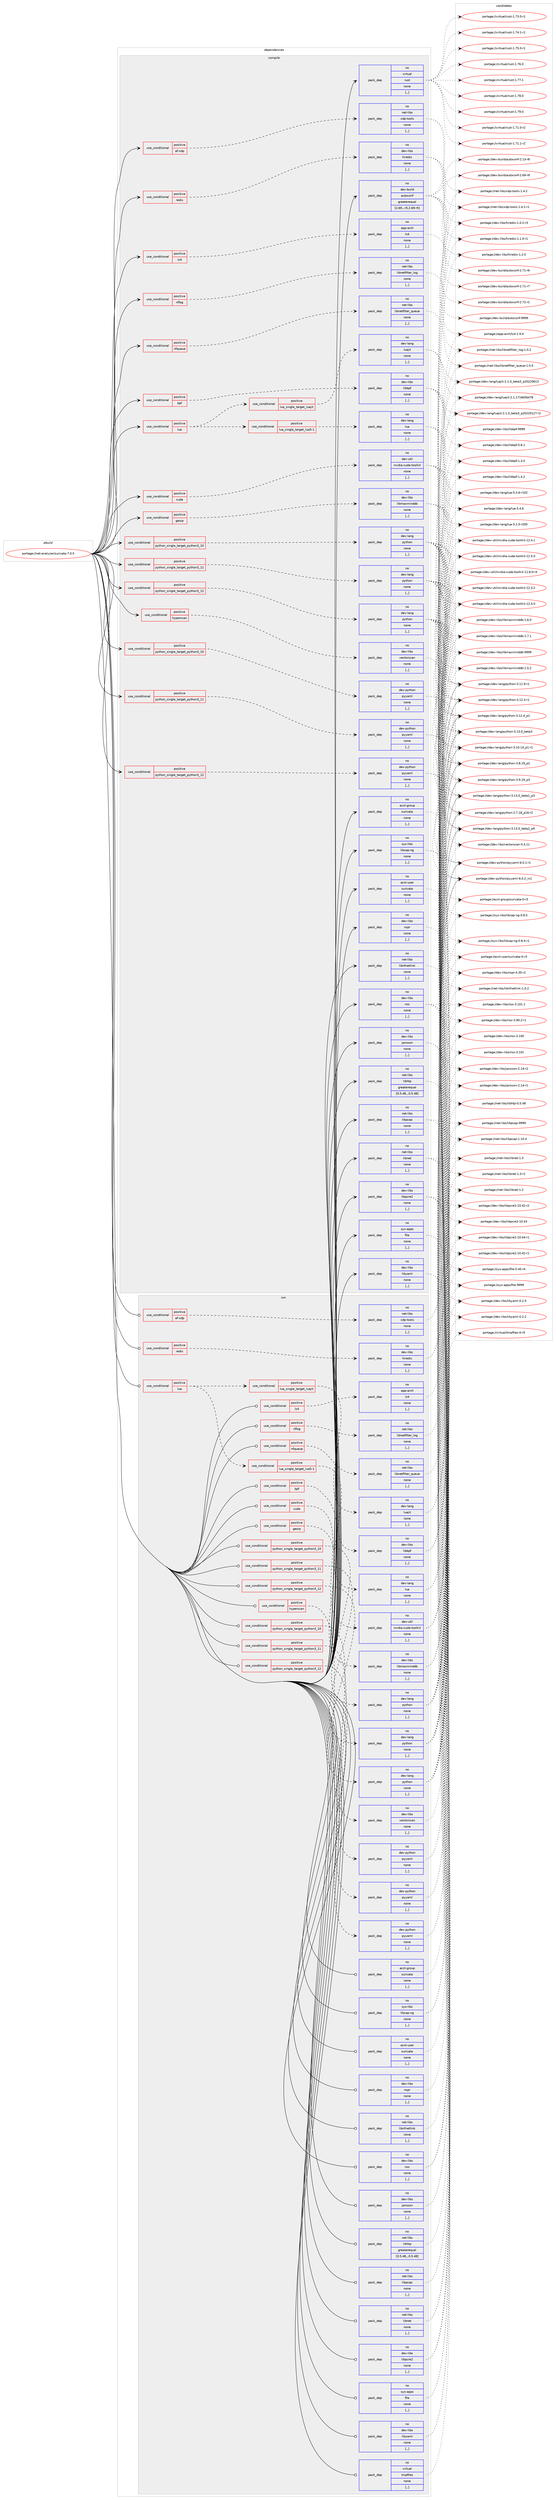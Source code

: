 digraph prolog {

# *************
# Graph options
# *************

newrank=true;
concentrate=true;
compound=true;
graph [rankdir=LR,fontname=Helvetica,fontsize=10,ranksep=1.5];#, ranksep=2.5, nodesep=0.2];
edge  [arrowhead=vee];
node  [fontname=Helvetica,fontsize=10];

# **********
# The ebuild
# **********

subgraph cluster_leftcol {
color=gray;
rank=same;
label=<<i>ebuild</i>>;
id [label="portage://net-analyzer/suricata-7.0.5", color=red, width=4, href="../net-analyzer/suricata-7.0.5.svg"];
}

# ****************
# The dependencies
# ****************

subgraph cluster_midcol {
color=gray;
label=<<i>dependencies</i>>;
subgraph cluster_compile {
fillcolor="#eeeeee";
style=filled;
label=<<i>compile</i>>;
subgraph cond85822 {
dependency333433 [label=<<TABLE BORDER="0" CELLBORDER="1" CELLSPACING="0" CELLPADDING="4"><TR><TD ROWSPAN="3" CELLPADDING="10">use_conditional</TD></TR><TR><TD>positive</TD></TR><TR><TD>af-xdp</TD></TR></TABLE>>, shape=none, color=red];
subgraph pack245079 {
dependency333434 [label=<<TABLE BORDER="0" CELLBORDER="1" CELLSPACING="0" CELLPADDING="4" WIDTH="220"><TR><TD ROWSPAN="6" CELLPADDING="30">pack_dep</TD></TR><TR><TD WIDTH="110">no</TD></TR><TR><TD>net-libs</TD></TR><TR><TD>xdp-tools</TD></TR><TR><TD>none</TD></TR><TR><TD>[,,]</TD></TR></TABLE>>, shape=none, color=blue];
}
dependency333433:e -> dependency333434:w [weight=20,style="dashed",arrowhead="vee"];
}
id:e -> dependency333433:w [weight=20,style="solid",arrowhead="vee"];
subgraph cond85823 {
dependency333435 [label=<<TABLE BORDER="0" CELLBORDER="1" CELLSPACING="0" CELLPADDING="4"><TR><TD ROWSPAN="3" CELLPADDING="10">use_conditional</TD></TR><TR><TD>positive</TD></TR><TR><TD>bpf</TD></TR></TABLE>>, shape=none, color=red];
subgraph pack245080 {
dependency333436 [label=<<TABLE BORDER="0" CELLBORDER="1" CELLSPACING="0" CELLPADDING="4" WIDTH="220"><TR><TD ROWSPAN="6" CELLPADDING="30">pack_dep</TD></TR><TR><TD WIDTH="110">no</TD></TR><TR><TD>dev-libs</TD></TR><TR><TD>libbpf</TD></TR><TR><TD>none</TD></TR><TR><TD>[,,]</TD></TR></TABLE>>, shape=none, color=blue];
}
dependency333435:e -> dependency333436:w [weight=20,style="dashed",arrowhead="vee"];
}
id:e -> dependency333435:w [weight=20,style="solid",arrowhead="vee"];
subgraph cond85824 {
dependency333437 [label=<<TABLE BORDER="0" CELLBORDER="1" CELLSPACING="0" CELLPADDING="4"><TR><TD ROWSPAN="3" CELLPADDING="10">use_conditional</TD></TR><TR><TD>positive</TD></TR><TR><TD>cuda</TD></TR></TABLE>>, shape=none, color=red];
subgraph pack245081 {
dependency333438 [label=<<TABLE BORDER="0" CELLBORDER="1" CELLSPACING="0" CELLPADDING="4" WIDTH="220"><TR><TD ROWSPAN="6" CELLPADDING="30">pack_dep</TD></TR><TR><TD WIDTH="110">no</TD></TR><TR><TD>dev-util</TD></TR><TR><TD>nvidia-cuda-toolkit</TD></TR><TR><TD>none</TD></TR><TR><TD>[,,]</TD></TR></TABLE>>, shape=none, color=blue];
}
dependency333437:e -> dependency333438:w [weight=20,style="dashed",arrowhead="vee"];
}
id:e -> dependency333437:w [weight=20,style="solid",arrowhead="vee"];
subgraph cond85825 {
dependency333439 [label=<<TABLE BORDER="0" CELLBORDER="1" CELLSPACING="0" CELLPADDING="4"><TR><TD ROWSPAN="3" CELLPADDING="10">use_conditional</TD></TR><TR><TD>positive</TD></TR><TR><TD>geoip</TD></TR></TABLE>>, shape=none, color=red];
subgraph pack245082 {
dependency333440 [label=<<TABLE BORDER="0" CELLBORDER="1" CELLSPACING="0" CELLPADDING="4" WIDTH="220"><TR><TD ROWSPAN="6" CELLPADDING="30">pack_dep</TD></TR><TR><TD WIDTH="110">no</TD></TR><TR><TD>dev-libs</TD></TR><TR><TD>libmaxminddb</TD></TR><TR><TD>none</TD></TR><TR><TD>[,,]</TD></TR></TABLE>>, shape=none, color=blue];
}
dependency333439:e -> dependency333440:w [weight=20,style="dashed",arrowhead="vee"];
}
id:e -> dependency333439:w [weight=20,style="solid",arrowhead="vee"];
subgraph cond85826 {
dependency333441 [label=<<TABLE BORDER="0" CELLBORDER="1" CELLSPACING="0" CELLPADDING="4"><TR><TD ROWSPAN="3" CELLPADDING="10">use_conditional</TD></TR><TR><TD>positive</TD></TR><TR><TD>hyperscan</TD></TR></TABLE>>, shape=none, color=red];
subgraph pack245083 {
dependency333442 [label=<<TABLE BORDER="0" CELLBORDER="1" CELLSPACING="0" CELLPADDING="4" WIDTH="220"><TR><TD ROWSPAN="6" CELLPADDING="30">pack_dep</TD></TR><TR><TD WIDTH="110">no</TD></TR><TR><TD>dev-libs</TD></TR><TR><TD>vectorscan</TD></TR><TR><TD>none</TD></TR><TR><TD>[,,]</TD></TR></TABLE>>, shape=none, color=blue];
}
dependency333441:e -> dependency333442:w [weight=20,style="dashed",arrowhead="vee"];
}
id:e -> dependency333441:w [weight=20,style="solid",arrowhead="vee"];
subgraph cond85827 {
dependency333443 [label=<<TABLE BORDER="0" CELLBORDER="1" CELLSPACING="0" CELLPADDING="4"><TR><TD ROWSPAN="3" CELLPADDING="10">use_conditional</TD></TR><TR><TD>positive</TD></TR><TR><TD>lua</TD></TR></TABLE>>, shape=none, color=red];
subgraph cond85828 {
dependency333444 [label=<<TABLE BORDER="0" CELLBORDER="1" CELLSPACING="0" CELLPADDING="4"><TR><TD ROWSPAN="3" CELLPADDING="10">use_conditional</TD></TR><TR><TD>positive</TD></TR><TR><TD>lua_single_target_luajit</TD></TR></TABLE>>, shape=none, color=red];
subgraph pack245084 {
dependency333445 [label=<<TABLE BORDER="0" CELLBORDER="1" CELLSPACING="0" CELLPADDING="4" WIDTH="220"><TR><TD ROWSPAN="6" CELLPADDING="30">pack_dep</TD></TR><TR><TD WIDTH="110">no</TD></TR><TR><TD>dev-lang</TD></TR><TR><TD>luajit</TD></TR><TR><TD>none</TD></TR><TR><TD>[,,]</TD></TR></TABLE>>, shape=none, color=blue];
}
dependency333444:e -> dependency333445:w [weight=20,style="dashed",arrowhead="vee"];
}
dependency333443:e -> dependency333444:w [weight=20,style="dashed",arrowhead="vee"];
subgraph cond85829 {
dependency333446 [label=<<TABLE BORDER="0" CELLBORDER="1" CELLSPACING="0" CELLPADDING="4"><TR><TD ROWSPAN="3" CELLPADDING="10">use_conditional</TD></TR><TR><TD>positive</TD></TR><TR><TD>lua_single_target_lua5-1</TD></TR></TABLE>>, shape=none, color=red];
subgraph pack245085 {
dependency333447 [label=<<TABLE BORDER="0" CELLBORDER="1" CELLSPACING="0" CELLPADDING="4" WIDTH="220"><TR><TD ROWSPAN="6" CELLPADDING="30">pack_dep</TD></TR><TR><TD WIDTH="110">no</TD></TR><TR><TD>dev-lang</TD></TR><TR><TD>lua</TD></TR><TR><TD>none</TD></TR><TR><TD>[,,]</TD></TR></TABLE>>, shape=none, color=blue];
}
dependency333446:e -> dependency333447:w [weight=20,style="dashed",arrowhead="vee"];
}
dependency333443:e -> dependency333446:w [weight=20,style="dashed",arrowhead="vee"];
}
id:e -> dependency333443:w [weight=20,style="solid",arrowhead="vee"];
subgraph cond85830 {
dependency333448 [label=<<TABLE BORDER="0" CELLBORDER="1" CELLSPACING="0" CELLPADDING="4"><TR><TD ROWSPAN="3" CELLPADDING="10">use_conditional</TD></TR><TR><TD>positive</TD></TR><TR><TD>lz4</TD></TR></TABLE>>, shape=none, color=red];
subgraph pack245086 {
dependency333449 [label=<<TABLE BORDER="0" CELLBORDER="1" CELLSPACING="0" CELLPADDING="4" WIDTH="220"><TR><TD ROWSPAN="6" CELLPADDING="30">pack_dep</TD></TR><TR><TD WIDTH="110">no</TD></TR><TR><TD>app-arch</TD></TR><TR><TD>lz4</TD></TR><TR><TD>none</TD></TR><TR><TD>[,,]</TD></TR></TABLE>>, shape=none, color=blue];
}
dependency333448:e -> dependency333449:w [weight=20,style="dashed",arrowhead="vee"];
}
id:e -> dependency333448:w [weight=20,style="solid",arrowhead="vee"];
subgraph cond85831 {
dependency333450 [label=<<TABLE BORDER="0" CELLBORDER="1" CELLSPACING="0" CELLPADDING="4"><TR><TD ROWSPAN="3" CELLPADDING="10">use_conditional</TD></TR><TR><TD>positive</TD></TR><TR><TD>nflog</TD></TR></TABLE>>, shape=none, color=red];
subgraph pack245087 {
dependency333451 [label=<<TABLE BORDER="0" CELLBORDER="1" CELLSPACING="0" CELLPADDING="4" WIDTH="220"><TR><TD ROWSPAN="6" CELLPADDING="30">pack_dep</TD></TR><TR><TD WIDTH="110">no</TD></TR><TR><TD>net-libs</TD></TR><TR><TD>libnetfilter_log</TD></TR><TR><TD>none</TD></TR><TR><TD>[,,]</TD></TR></TABLE>>, shape=none, color=blue];
}
dependency333450:e -> dependency333451:w [weight=20,style="dashed",arrowhead="vee"];
}
id:e -> dependency333450:w [weight=20,style="solid",arrowhead="vee"];
subgraph cond85832 {
dependency333452 [label=<<TABLE BORDER="0" CELLBORDER="1" CELLSPACING="0" CELLPADDING="4"><TR><TD ROWSPAN="3" CELLPADDING="10">use_conditional</TD></TR><TR><TD>positive</TD></TR><TR><TD>nfqueue</TD></TR></TABLE>>, shape=none, color=red];
subgraph pack245088 {
dependency333453 [label=<<TABLE BORDER="0" CELLBORDER="1" CELLSPACING="0" CELLPADDING="4" WIDTH="220"><TR><TD ROWSPAN="6" CELLPADDING="30">pack_dep</TD></TR><TR><TD WIDTH="110">no</TD></TR><TR><TD>net-libs</TD></TR><TR><TD>libnetfilter_queue</TD></TR><TR><TD>none</TD></TR><TR><TD>[,,]</TD></TR></TABLE>>, shape=none, color=blue];
}
dependency333452:e -> dependency333453:w [weight=20,style="dashed",arrowhead="vee"];
}
id:e -> dependency333452:w [weight=20,style="solid",arrowhead="vee"];
subgraph cond85833 {
dependency333454 [label=<<TABLE BORDER="0" CELLBORDER="1" CELLSPACING="0" CELLPADDING="4"><TR><TD ROWSPAN="3" CELLPADDING="10">use_conditional</TD></TR><TR><TD>positive</TD></TR><TR><TD>python_single_target_python3_10</TD></TR></TABLE>>, shape=none, color=red];
subgraph pack245089 {
dependency333455 [label=<<TABLE BORDER="0" CELLBORDER="1" CELLSPACING="0" CELLPADDING="4" WIDTH="220"><TR><TD ROWSPAN="6" CELLPADDING="30">pack_dep</TD></TR><TR><TD WIDTH="110">no</TD></TR><TR><TD>dev-lang</TD></TR><TR><TD>python</TD></TR><TR><TD>none</TD></TR><TR><TD>[,,]</TD></TR></TABLE>>, shape=none, color=blue];
}
dependency333454:e -> dependency333455:w [weight=20,style="dashed",arrowhead="vee"];
}
id:e -> dependency333454:w [weight=20,style="solid",arrowhead="vee"];
subgraph cond85834 {
dependency333456 [label=<<TABLE BORDER="0" CELLBORDER="1" CELLSPACING="0" CELLPADDING="4"><TR><TD ROWSPAN="3" CELLPADDING="10">use_conditional</TD></TR><TR><TD>positive</TD></TR><TR><TD>python_single_target_python3_10</TD></TR></TABLE>>, shape=none, color=red];
subgraph pack245090 {
dependency333457 [label=<<TABLE BORDER="0" CELLBORDER="1" CELLSPACING="0" CELLPADDING="4" WIDTH="220"><TR><TD ROWSPAN="6" CELLPADDING="30">pack_dep</TD></TR><TR><TD WIDTH="110">no</TD></TR><TR><TD>dev-python</TD></TR><TR><TD>pyyaml</TD></TR><TR><TD>none</TD></TR><TR><TD>[,,]</TD></TR></TABLE>>, shape=none, color=blue];
}
dependency333456:e -> dependency333457:w [weight=20,style="dashed",arrowhead="vee"];
}
id:e -> dependency333456:w [weight=20,style="solid",arrowhead="vee"];
subgraph cond85835 {
dependency333458 [label=<<TABLE BORDER="0" CELLBORDER="1" CELLSPACING="0" CELLPADDING="4"><TR><TD ROWSPAN="3" CELLPADDING="10">use_conditional</TD></TR><TR><TD>positive</TD></TR><TR><TD>python_single_target_python3_11</TD></TR></TABLE>>, shape=none, color=red];
subgraph pack245091 {
dependency333459 [label=<<TABLE BORDER="0" CELLBORDER="1" CELLSPACING="0" CELLPADDING="4" WIDTH="220"><TR><TD ROWSPAN="6" CELLPADDING="30">pack_dep</TD></TR><TR><TD WIDTH="110">no</TD></TR><TR><TD>dev-lang</TD></TR><TR><TD>python</TD></TR><TR><TD>none</TD></TR><TR><TD>[,,]</TD></TR></TABLE>>, shape=none, color=blue];
}
dependency333458:e -> dependency333459:w [weight=20,style="dashed",arrowhead="vee"];
}
id:e -> dependency333458:w [weight=20,style="solid",arrowhead="vee"];
subgraph cond85836 {
dependency333460 [label=<<TABLE BORDER="0" CELLBORDER="1" CELLSPACING="0" CELLPADDING="4"><TR><TD ROWSPAN="3" CELLPADDING="10">use_conditional</TD></TR><TR><TD>positive</TD></TR><TR><TD>python_single_target_python3_11</TD></TR></TABLE>>, shape=none, color=red];
subgraph pack245092 {
dependency333461 [label=<<TABLE BORDER="0" CELLBORDER="1" CELLSPACING="0" CELLPADDING="4" WIDTH="220"><TR><TD ROWSPAN="6" CELLPADDING="30">pack_dep</TD></TR><TR><TD WIDTH="110">no</TD></TR><TR><TD>dev-python</TD></TR><TR><TD>pyyaml</TD></TR><TR><TD>none</TD></TR><TR><TD>[,,]</TD></TR></TABLE>>, shape=none, color=blue];
}
dependency333460:e -> dependency333461:w [weight=20,style="dashed",arrowhead="vee"];
}
id:e -> dependency333460:w [weight=20,style="solid",arrowhead="vee"];
subgraph cond85837 {
dependency333462 [label=<<TABLE BORDER="0" CELLBORDER="1" CELLSPACING="0" CELLPADDING="4"><TR><TD ROWSPAN="3" CELLPADDING="10">use_conditional</TD></TR><TR><TD>positive</TD></TR><TR><TD>python_single_target_python3_12</TD></TR></TABLE>>, shape=none, color=red];
subgraph pack245093 {
dependency333463 [label=<<TABLE BORDER="0" CELLBORDER="1" CELLSPACING="0" CELLPADDING="4" WIDTH="220"><TR><TD ROWSPAN="6" CELLPADDING="30">pack_dep</TD></TR><TR><TD WIDTH="110">no</TD></TR><TR><TD>dev-lang</TD></TR><TR><TD>python</TD></TR><TR><TD>none</TD></TR><TR><TD>[,,]</TD></TR></TABLE>>, shape=none, color=blue];
}
dependency333462:e -> dependency333463:w [weight=20,style="dashed",arrowhead="vee"];
}
id:e -> dependency333462:w [weight=20,style="solid",arrowhead="vee"];
subgraph cond85838 {
dependency333464 [label=<<TABLE BORDER="0" CELLBORDER="1" CELLSPACING="0" CELLPADDING="4"><TR><TD ROWSPAN="3" CELLPADDING="10">use_conditional</TD></TR><TR><TD>positive</TD></TR><TR><TD>python_single_target_python3_12</TD></TR></TABLE>>, shape=none, color=red];
subgraph pack245094 {
dependency333465 [label=<<TABLE BORDER="0" CELLBORDER="1" CELLSPACING="0" CELLPADDING="4" WIDTH="220"><TR><TD ROWSPAN="6" CELLPADDING="30">pack_dep</TD></TR><TR><TD WIDTH="110">no</TD></TR><TR><TD>dev-python</TD></TR><TR><TD>pyyaml</TD></TR><TR><TD>none</TD></TR><TR><TD>[,,]</TD></TR></TABLE>>, shape=none, color=blue];
}
dependency333464:e -> dependency333465:w [weight=20,style="dashed",arrowhead="vee"];
}
id:e -> dependency333464:w [weight=20,style="solid",arrowhead="vee"];
subgraph cond85839 {
dependency333466 [label=<<TABLE BORDER="0" CELLBORDER="1" CELLSPACING="0" CELLPADDING="4"><TR><TD ROWSPAN="3" CELLPADDING="10">use_conditional</TD></TR><TR><TD>positive</TD></TR><TR><TD>redis</TD></TR></TABLE>>, shape=none, color=red];
subgraph pack245095 {
dependency333467 [label=<<TABLE BORDER="0" CELLBORDER="1" CELLSPACING="0" CELLPADDING="4" WIDTH="220"><TR><TD ROWSPAN="6" CELLPADDING="30">pack_dep</TD></TR><TR><TD WIDTH="110">no</TD></TR><TR><TD>dev-libs</TD></TR><TR><TD>hiredis</TD></TR><TR><TD>none</TD></TR><TR><TD>[,,]</TD></TR></TABLE>>, shape=none, color=blue];
}
dependency333466:e -> dependency333467:w [weight=20,style="dashed",arrowhead="vee"];
}
id:e -> dependency333466:w [weight=20,style="solid",arrowhead="vee"];
subgraph pack245096 {
dependency333468 [label=<<TABLE BORDER="0" CELLBORDER="1" CELLSPACING="0" CELLPADDING="4" WIDTH="220"><TR><TD ROWSPAN="6" CELLPADDING="30">pack_dep</TD></TR><TR><TD WIDTH="110">no</TD></TR><TR><TD>acct-group</TD></TR><TR><TD>suricata</TD></TR><TR><TD>none</TD></TR><TR><TD>[,,]</TD></TR></TABLE>>, shape=none, color=blue];
}
id:e -> dependency333468:w [weight=20,style="solid",arrowhead="vee"];
subgraph pack245097 {
dependency333469 [label=<<TABLE BORDER="0" CELLBORDER="1" CELLSPACING="0" CELLPADDING="4" WIDTH="220"><TR><TD ROWSPAN="6" CELLPADDING="30">pack_dep</TD></TR><TR><TD WIDTH="110">no</TD></TR><TR><TD>acct-user</TD></TR><TR><TD>suricata</TD></TR><TR><TD>none</TD></TR><TR><TD>[,,]</TD></TR></TABLE>>, shape=none, color=blue];
}
id:e -> dependency333469:w [weight=20,style="solid",arrowhead="vee"];
subgraph pack245098 {
dependency333470 [label=<<TABLE BORDER="0" CELLBORDER="1" CELLSPACING="0" CELLPADDING="4" WIDTH="220"><TR><TD ROWSPAN="6" CELLPADDING="30">pack_dep</TD></TR><TR><TD WIDTH="110">no</TD></TR><TR><TD>dev-build</TD></TR><TR><TD>autoconf</TD></TR><TR><TD>greaterequal</TD></TR><TR><TD>[2.69,,-r5,2.69-r5]</TD></TR></TABLE>>, shape=none, color=blue];
}
id:e -> dependency333470:w [weight=20,style="solid",arrowhead="vee"];
subgraph pack245099 {
dependency333471 [label=<<TABLE BORDER="0" CELLBORDER="1" CELLSPACING="0" CELLPADDING="4" WIDTH="220"><TR><TD ROWSPAN="6" CELLPADDING="30">pack_dep</TD></TR><TR><TD WIDTH="110">no</TD></TR><TR><TD>dev-libs</TD></TR><TR><TD>jansson</TD></TR><TR><TD>none</TD></TR><TR><TD>[,,]</TD></TR></TABLE>>, shape=none, color=blue];
}
id:e -> dependency333471:w [weight=20,style="solid",arrowhead="vee"];
subgraph pack245100 {
dependency333472 [label=<<TABLE BORDER="0" CELLBORDER="1" CELLSPACING="0" CELLPADDING="4" WIDTH="220"><TR><TD ROWSPAN="6" CELLPADDING="30">pack_dep</TD></TR><TR><TD WIDTH="110">no</TD></TR><TR><TD>dev-libs</TD></TR><TR><TD>libpcre2</TD></TR><TR><TD>none</TD></TR><TR><TD>[,,]</TD></TR></TABLE>>, shape=none, color=blue];
}
id:e -> dependency333472:w [weight=20,style="solid",arrowhead="vee"];
subgraph pack245101 {
dependency333473 [label=<<TABLE BORDER="0" CELLBORDER="1" CELLSPACING="0" CELLPADDING="4" WIDTH="220"><TR><TD ROWSPAN="6" CELLPADDING="30">pack_dep</TD></TR><TR><TD WIDTH="110">no</TD></TR><TR><TD>dev-libs</TD></TR><TR><TD>libyaml</TD></TR><TR><TD>none</TD></TR><TR><TD>[,,]</TD></TR></TABLE>>, shape=none, color=blue];
}
id:e -> dependency333473:w [weight=20,style="solid",arrowhead="vee"];
subgraph pack245102 {
dependency333474 [label=<<TABLE BORDER="0" CELLBORDER="1" CELLSPACING="0" CELLPADDING="4" WIDTH="220"><TR><TD ROWSPAN="6" CELLPADDING="30">pack_dep</TD></TR><TR><TD WIDTH="110">no</TD></TR><TR><TD>dev-libs</TD></TR><TR><TD>nspr</TD></TR><TR><TD>none</TD></TR><TR><TD>[,,]</TD></TR></TABLE>>, shape=none, color=blue];
}
id:e -> dependency333474:w [weight=20,style="solid",arrowhead="vee"];
subgraph pack245103 {
dependency333475 [label=<<TABLE BORDER="0" CELLBORDER="1" CELLSPACING="0" CELLPADDING="4" WIDTH="220"><TR><TD ROWSPAN="6" CELLPADDING="30">pack_dep</TD></TR><TR><TD WIDTH="110">no</TD></TR><TR><TD>dev-libs</TD></TR><TR><TD>nss</TD></TR><TR><TD>none</TD></TR><TR><TD>[,,]</TD></TR></TABLE>>, shape=none, color=blue];
}
id:e -> dependency333475:w [weight=20,style="solid",arrowhead="vee"];
subgraph pack245104 {
dependency333476 [label=<<TABLE BORDER="0" CELLBORDER="1" CELLSPACING="0" CELLPADDING="4" WIDTH="220"><TR><TD ROWSPAN="6" CELLPADDING="30">pack_dep</TD></TR><TR><TD WIDTH="110">no</TD></TR><TR><TD>net-libs</TD></TR><TR><TD>libhtp</TD></TR><TR><TD>greaterequal</TD></TR><TR><TD>[0.5.48,,,0.5.48]</TD></TR></TABLE>>, shape=none, color=blue];
}
id:e -> dependency333476:w [weight=20,style="solid",arrowhead="vee"];
subgraph pack245105 {
dependency333477 [label=<<TABLE BORDER="0" CELLBORDER="1" CELLSPACING="0" CELLPADDING="4" WIDTH="220"><TR><TD ROWSPAN="6" CELLPADDING="30">pack_dep</TD></TR><TR><TD WIDTH="110">no</TD></TR><TR><TD>net-libs</TD></TR><TR><TD>libnet</TD></TR><TR><TD>none</TD></TR><TR><TD>[,,]</TD></TR></TABLE>>, shape=none, color=blue];
}
id:e -> dependency333477:w [weight=20,style="solid",arrowhead="vee"];
subgraph pack245106 {
dependency333478 [label=<<TABLE BORDER="0" CELLBORDER="1" CELLSPACING="0" CELLPADDING="4" WIDTH="220"><TR><TD ROWSPAN="6" CELLPADDING="30">pack_dep</TD></TR><TR><TD WIDTH="110">no</TD></TR><TR><TD>net-libs</TD></TR><TR><TD>libnfnetlink</TD></TR><TR><TD>none</TD></TR><TR><TD>[,,]</TD></TR></TABLE>>, shape=none, color=blue];
}
id:e -> dependency333478:w [weight=20,style="solid",arrowhead="vee"];
subgraph pack245107 {
dependency333479 [label=<<TABLE BORDER="0" CELLBORDER="1" CELLSPACING="0" CELLPADDING="4" WIDTH="220"><TR><TD ROWSPAN="6" CELLPADDING="30">pack_dep</TD></TR><TR><TD WIDTH="110">no</TD></TR><TR><TD>net-libs</TD></TR><TR><TD>libpcap</TD></TR><TR><TD>none</TD></TR><TR><TD>[,,]</TD></TR></TABLE>>, shape=none, color=blue];
}
id:e -> dependency333479:w [weight=20,style="solid",arrowhead="vee"];
subgraph pack245108 {
dependency333480 [label=<<TABLE BORDER="0" CELLBORDER="1" CELLSPACING="0" CELLPADDING="4" WIDTH="220"><TR><TD ROWSPAN="6" CELLPADDING="30">pack_dep</TD></TR><TR><TD WIDTH="110">no</TD></TR><TR><TD>sys-apps</TD></TR><TR><TD>file</TD></TR><TR><TD>none</TD></TR><TR><TD>[,,]</TD></TR></TABLE>>, shape=none, color=blue];
}
id:e -> dependency333480:w [weight=20,style="solid",arrowhead="vee"];
subgraph pack245109 {
dependency333481 [label=<<TABLE BORDER="0" CELLBORDER="1" CELLSPACING="0" CELLPADDING="4" WIDTH="220"><TR><TD ROWSPAN="6" CELLPADDING="30">pack_dep</TD></TR><TR><TD WIDTH="110">no</TD></TR><TR><TD>sys-libs</TD></TR><TR><TD>libcap-ng</TD></TR><TR><TD>none</TD></TR><TR><TD>[,,]</TD></TR></TABLE>>, shape=none, color=blue];
}
id:e -> dependency333481:w [weight=20,style="solid",arrowhead="vee"];
subgraph pack245110 {
dependency333482 [label=<<TABLE BORDER="0" CELLBORDER="1" CELLSPACING="0" CELLPADDING="4" WIDTH="220"><TR><TD ROWSPAN="6" CELLPADDING="30">pack_dep</TD></TR><TR><TD WIDTH="110">no</TD></TR><TR><TD>virtual</TD></TR><TR><TD>rust</TD></TR><TR><TD>none</TD></TR><TR><TD>[,,]</TD></TR></TABLE>>, shape=none, color=blue];
}
id:e -> dependency333482:w [weight=20,style="solid",arrowhead="vee"];
}
subgraph cluster_compileandrun {
fillcolor="#eeeeee";
style=filled;
label=<<i>compile and run</i>>;
}
subgraph cluster_run {
fillcolor="#eeeeee";
style=filled;
label=<<i>run</i>>;
subgraph cond85840 {
dependency333483 [label=<<TABLE BORDER="0" CELLBORDER="1" CELLSPACING="0" CELLPADDING="4"><TR><TD ROWSPAN="3" CELLPADDING="10">use_conditional</TD></TR><TR><TD>positive</TD></TR><TR><TD>af-xdp</TD></TR></TABLE>>, shape=none, color=red];
subgraph pack245111 {
dependency333484 [label=<<TABLE BORDER="0" CELLBORDER="1" CELLSPACING="0" CELLPADDING="4" WIDTH="220"><TR><TD ROWSPAN="6" CELLPADDING="30">pack_dep</TD></TR><TR><TD WIDTH="110">no</TD></TR><TR><TD>net-libs</TD></TR><TR><TD>xdp-tools</TD></TR><TR><TD>none</TD></TR><TR><TD>[,,]</TD></TR></TABLE>>, shape=none, color=blue];
}
dependency333483:e -> dependency333484:w [weight=20,style="dashed",arrowhead="vee"];
}
id:e -> dependency333483:w [weight=20,style="solid",arrowhead="odot"];
subgraph cond85841 {
dependency333485 [label=<<TABLE BORDER="0" CELLBORDER="1" CELLSPACING="0" CELLPADDING="4"><TR><TD ROWSPAN="3" CELLPADDING="10">use_conditional</TD></TR><TR><TD>positive</TD></TR><TR><TD>bpf</TD></TR></TABLE>>, shape=none, color=red];
subgraph pack245112 {
dependency333486 [label=<<TABLE BORDER="0" CELLBORDER="1" CELLSPACING="0" CELLPADDING="4" WIDTH="220"><TR><TD ROWSPAN="6" CELLPADDING="30">pack_dep</TD></TR><TR><TD WIDTH="110">no</TD></TR><TR><TD>dev-libs</TD></TR><TR><TD>libbpf</TD></TR><TR><TD>none</TD></TR><TR><TD>[,,]</TD></TR></TABLE>>, shape=none, color=blue];
}
dependency333485:e -> dependency333486:w [weight=20,style="dashed",arrowhead="vee"];
}
id:e -> dependency333485:w [weight=20,style="solid",arrowhead="odot"];
subgraph cond85842 {
dependency333487 [label=<<TABLE BORDER="0" CELLBORDER="1" CELLSPACING="0" CELLPADDING="4"><TR><TD ROWSPAN="3" CELLPADDING="10">use_conditional</TD></TR><TR><TD>positive</TD></TR><TR><TD>cuda</TD></TR></TABLE>>, shape=none, color=red];
subgraph pack245113 {
dependency333488 [label=<<TABLE BORDER="0" CELLBORDER="1" CELLSPACING="0" CELLPADDING="4" WIDTH="220"><TR><TD ROWSPAN="6" CELLPADDING="30">pack_dep</TD></TR><TR><TD WIDTH="110">no</TD></TR><TR><TD>dev-util</TD></TR><TR><TD>nvidia-cuda-toolkit</TD></TR><TR><TD>none</TD></TR><TR><TD>[,,]</TD></TR></TABLE>>, shape=none, color=blue];
}
dependency333487:e -> dependency333488:w [weight=20,style="dashed",arrowhead="vee"];
}
id:e -> dependency333487:w [weight=20,style="solid",arrowhead="odot"];
subgraph cond85843 {
dependency333489 [label=<<TABLE BORDER="0" CELLBORDER="1" CELLSPACING="0" CELLPADDING="4"><TR><TD ROWSPAN="3" CELLPADDING="10">use_conditional</TD></TR><TR><TD>positive</TD></TR><TR><TD>geoip</TD></TR></TABLE>>, shape=none, color=red];
subgraph pack245114 {
dependency333490 [label=<<TABLE BORDER="0" CELLBORDER="1" CELLSPACING="0" CELLPADDING="4" WIDTH="220"><TR><TD ROWSPAN="6" CELLPADDING="30">pack_dep</TD></TR><TR><TD WIDTH="110">no</TD></TR><TR><TD>dev-libs</TD></TR><TR><TD>libmaxminddb</TD></TR><TR><TD>none</TD></TR><TR><TD>[,,]</TD></TR></TABLE>>, shape=none, color=blue];
}
dependency333489:e -> dependency333490:w [weight=20,style="dashed",arrowhead="vee"];
}
id:e -> dependency333489:w [weight=20,style="solid",arrowhead="odot"];
subgraph cond85844 {
dependency333491 [label=<<TABLE BORDER="0" CELLBORDER="1" CELLSPACING="0" CELLPADDING="4"><TR><TD ROWSPAN="3" CELLPADDING="10">use_conditional</TD></TR><TR><TD>positive</TD></TR><TR><TD>hyperscan</TD></TR></TABLE>>, shape=none, color=red];
subgraph pack245115 {
dependency333492 [label=<<TABLE BORDER="0" CELLBORDER="1" CELLSPACING="0" CELLPADDING="4" WIDTH="220"><TR><TD ROWSPAN="6" CELLPADDING="30">pack_dep</TD></TR><TR><TD WIDTH="110">no</TD></TR><TR><TD>dev-libs</TD></TR><TR><TD>vectorscan</TD></TR><TR><TD>none</TD></TR><TR><TD>[,,]</TD></TR></TABLE>>, shape=none, color=blue];
}
dependency333491:e -> dependency333492:w [weight=20,style="dashed",arrowhead="vee"];
}
id:e -> dependency333491:w [weight=20,style="solid",arrowhead="odot"];
subgraph cond85845 {
dependency333493 [label=<<TABLE BORDER="0" CELLBORDER="1" CELLSPACING="0" CELLPADDING="4"><TR><TD ROWSPAN="3" CELLPADDING="10">use_conditional</TD></TR><TR><TD>positive</TD></TR><TR><TD>lua</TD></TR></TABLE>>, shape=none, color=red];
subgraph cond85846 {
dependency333494 [label=<<TABLE BORDER="0" CELLBORDER="1" CELLSPACING="0" CELLPADDING="4"><TR><TD ROWSPAN="3" CELLPADDING="10">use_conditional</TD></TR><TR><TD>positive</TD></TR><TR><TD>lua_single_target_luajit</TD></TR></TABLE>>, shape=none, color=red];
subgraph pack245116 {
dependency333495 [label=<<TABLE BORDER="0" CELLBORDER="1" CELLSPACING="0" CELLPADDING="4" WIDTH="220"><TR><TD ROWSPAN="6" CELLPADDING="30">pack_dep</TD></TR><TR><TD WIDTH="110">no</TD></TR><TR><TD>dev-lang</TD></TR><TR><TD>luajit</TD></TR><TR><TD>none</TD></TR><TR><TD>[,,]</TD></TR></TABLE>>, shape=none, color=blue];
}
dependency333494:e -> dependency333495:w [weight=20,style="dashed",arrowhead="vee"];
}
dependency333493:e -> dependency333494:w [weight=20,style="dashed",arrowhead="vee"];
subgraph cond85847 {
dependency333496 [label=<<TABLE BORDER="0" CELLBORDER="1" CELLSPACING="0" CELLPADDING="4"><TR><TD ROWSPAN="3" CELLPADDING="10">use_conditional</TD></TR><TR><TD>positive</TD></TR><TR><TD>lua_single_target_lua5-1</TD></TR></TABLE>>, shape=none, color=red];
subgraph pack245117 {
dependency333497 [label=<<TABLE BORDER="0" CELLBORDER="1" CELLSPACING="0" CELLPADDING="4" WIDTH="220"><TR><TD ROWSPAN="6" CELLPADDING="30">pack_dep</TD></TR><TR><TD WIDTH="110">no</TD></TR><TR><TD>dev-lang</TD></TR><TR><TD>lua</TD></TR><TR><TD>none</TD></TR><TR><TD>[,,]</TD></TR></TABLE>>, shape=none, color=blue];
}
dependency333496:e -> dependency333497:w [weight=20,style="dashed",arrowhead="vee"];
}
dependency333493:e -> dependency333496:w [weight=20,style="dashed",arrowhead="vee"];
}
id:e -> dependency333493:w [weight=20,style="solid",arrowhead="odot"];
subgraph cond85848 {
dependency333498 [label=<<TABLE BORDER="0" CELLBORDER="1" CELLSPACING="0" CELLPADDING="4"><TR><TD ROWSPAN="3" CELLPADDING="10">use_conditional</TD></TR><TR><TD>positive</TD></TR><TR><TD>lz4</TD></TR></TABLE>>, shape=none, color=red];
subgraph pack245118 {
dependency333499 [label=<<TABLE BORDER="0" CELLBORDER="1" CELLSPACING="0" CELLPADDING="4" WIDTH="220"><TR><TD ROWSPAN="6" CELLPADDING="30">pack_dep</TD></TR><TR><TD WIDTH="110">no</TD></TR><TR><TD>app-arch</TD></TR><TR><TD>lz4</TD></TR><TR><TD>none</TD></TR><TR><TD>[,,]</TD></TR></TABLE>>, shape=none, color=blue];
}
dependency333498:e -> dependency333499:w [weight=20,style="dashed",arrowhead="vee"];
}
id:e -> dependency333498:w [weight=20,style="solid",arrowhead="odot"];
subgraph cond85849 {
dependency333500 [label=<<TABLE BORDER="0" CELLBORDER="1" CELLSPACING="0" CELLPADDING="4"><TR><TD ROWSPAN="3" CELLPADDING="10">use_conditional</TD></TR><TR><TD>positive</TD></TR><TR><TD>nflog</TD></TR></TABLE>>, shape=none, color=red];
subgraph pack245119 {
dependency333501 [label=<<TABLE BORDER="0" CELLBORDER="1" CELLSPACING="0" CELLPADDING="4" WIDTH="220"><TR><TD ROWSPAN="6" CELLPADDING="30">pack_dep</TD></TR><TR><TD WIDTH="110">no</TD></TR><TR><TD>net-libs</TD></TR><TR><TD>libnetfilter_log</TD></TR><TR><TD>none</TD></TR><TR><TD>[,,]</TD></TR></TABLE>>, shape=none, color=blue];
}
dependency333500:e -> dependency333501:w [weight=20,style="dashed",arrowhead="vee"];
}
id:e -> dependency333500:w [weight=20,style="solid",arrowhead="odot"];
subgraph cond85850 {
dependency333502 [label=<<TABLE BORDER="0" CELLBORDER="1" CELLSPACING="0" CELLPADDING="4"><TR><TD ROWSPAN="3" CELLPADDING="10">use_conditional</TD></TR><TR><TD>positive</TD></TR><TR><TD>nfqueue</TD></TR></TABLE>>, shape=none, color=red];
subgraph pack245120 {
dependency333503 [label=<<TABLE BORDER="0" CELLBORDER="1" CELLSPACING="0" CELLPADDING="4" WIDTH="220"><TR><TD ROWSPAN="6" CELLPADDING="30">pack_dep</TD></TR><TR><TD WIDTH="110">no</TD></TR><TR><TD>net-libs</TD></TR><TR><TD>libnetfilter_queue</TD></TR><TR><TD>none</TD></TR><TR><TD>[,,]</TD></TR></TABLE>>, shape=none, color=blue];
}
dependency333502:e -> dependency333503:w [weight=20,style="dashed",arrowhead="vee"];
}
id:e -> dependency333502:w [weight=20,style="solid",arrowhead="odot"];
subgraph cond85851 {
dependency333504 [label=<<TABLE BORDER="0" CELLBORDER="1" CELLSPACING="0" CELLPADDING="4"><TR><TD ROWSPAN="3" CELLPADDING="10">use_conditional</TD></TR><TR><TD>positive</TD></TR><TR><TD>python_single_target_python3_10</TD></TR></TABLE>>, shape=none, color=red];
subgraph pack245121 {
dependency333505 [label=<<TABLE BORDER="0" CELLBORDER="1" CELLSPACING="0" CELLPADDING="4" WIDTH="220"><TR><TD ROWSPAN="6" CELLPADDING="30">pack_dep</TD></TR><TR><TD WIDTH="110">no</TD></TR><TR><TD>dev-lang</TD></TR><TR><TD>python</TD></TR><TR><TD>none</TD></TR><TR><TD>[,,]</TD></TR></TABLE>>, shape=none, color=blue];
}
dependency333504:e -> dependency333505:w [weight=20,style="dashed",arrowhead="vee"];
}
id:e -> dependency333504:w [weight=20,style="solid",arrowhead="odot"];
subgraph cond85852 {
dependency333506 [label=<<TABLE BORDER="0" CELLBORDER="1" CELLSPACING="0" CELLPADDING="4"><TR><TD ROWSPAN="3" CELLPADDING="10">use_conditional</TD></TR><TR><TD>positive</TD></TR><TR><TD>python_single_target_python3_10</TD></TR></TABLE>>, shape=none, color=red];
subgraph pack245122 {
dependency333507 [label=<<TABLE BORDER="0" CELLBORDER="1" CELLSPACING="0" CELLPADDING="4" WIDTH="220"><TR><TD ROWSPAN="6" CELLPADDING="30">pack_dep</TD></TR><TR><TD WIDTH="110">no</TD></TR><TR><TD>dev-python</TD></TR><TR><TD>pyyaml</TD></TR><TR><TD>none</TD></TR><TR><TD>[,,]</TD></TR></TABLE>>, shape=none, color=blue];
}
dependency333506:e -> dependency333507:w [weight=20,style="dashed",arrowhead="vee"];
}
id:e -> dependency333506:w [weight=20,style="solid",arrowhead="odot"];
subgraph cond85853 {
dependency333508 [label=<<TABLE BORDER="0" CELLBORDER="1" CELLSPACING="0" CELLPADDING="4"><TR><TD ROWSPAN="3" CELLPADDING="10">use_conditional</TD></TR><TR><TD>positive</TD></TR><TR><TD>python_single_target_python3_11</TD></TR></TABLE>>, shape=none, color=red];
subgraph pack245123 {
dependency333509 [label=<<TABLE BORDER="0" CELLBORDER="1" CELLSPACING="0" CELLPADDING="4" WIDTH="220"><TR><TD ROWSPAN="6" CELLPADDING="30">pack_dep</TD></TR><TR><TD WIDTH="110">no</TD></TR><TR><TD>dev-lang</TD></TR><TR><TD>python</TD></TR><TR><TD>none</TD></TR><TR><TD>[,,]</TD></TR></TABLE>>, shape=none, color=blue];
}
dependency333508:e -> dependency333509:w [weight=20,style="dashed",arrowhead="vee"];
}
id:e -> dependency333508:w [weight=20,style="solid",arrowhead="odot"];
subgraph cond85854 {
dependency333510 [label=<<TABLE BORDER="0" CELLBORDER="1" CELLSPACING="0" CELLPADDING="4"><TR><TD ROWSPAN="3" CELLPADDING="10">use_conditional</TD></TR><TR><TD>positive</TD></TR><TR><TD>python_single_target_python3_11</TD></TR></TABLE>>, shape=none, color=red];
subgraph pack245124 {
dependency333511 [label=<<TABLE BORDER="0" CELLBORDER="1" CELLSPACING="0" CELLPADDING="4" WIDTH="220"><TR><TD ROWSPAN="6" CELLPADDING="30">pack_dep</TD></TR><TR><TD WIDTH="110">no</TD></TR><TR><TD>dev-python</TD></TR><TR><TD>pyyaml</TD></TR><TR><TD>none</TD></TR><TR><TD>[,,]</TD></TR></TABLE>>, shape=none, color=blue];
}
dependency333510:e -> dependency333511:w [weight=20,style="dashed",arrowhead="vee"];
}
id:e -> dependency333510:w [weight=20,style="solid",arrowhead="odot"];
subgraph cond85855 {
dependency333512 [label=<<TABLE BORDER="0" CELLBORDER="1" CELLSPACING="0" CELLPADDING="4"><TR><TD ROWSPAN="3" CELLPADDING="10">use_conditional</TD></TR><TR><TD>positive</TD></TR><TR><TD>python_single_target_python3_12</TD></TR></TABLE>>, shape=none, color=red];
subgraph pack245125 {
dependency333513 [label=<<TABLE BORDER="0" CELLBORDER="1" CELLSPACING="0" CELLPADDING="4" WIDTH="220"><TR><TD ROWSPAN="6" CELLPADDING="30">pack_dep</TD></TR><TR><TD WIDTH="110">no</TD></TR><TR><TD>dev-lang</TD></TR><TR><TD>python</TD></TR><TR><TD>none</TD></TR><TR><TD>[,,]</TD></TR></TABLE>>, shape=none, color=blue];
}
dependency333512:e -> dependency333513:w [weight=20,style="dashed",arrowhead="vee"];
}
id:e -> dependency333512:w [weight=20,style="solid",arrowhead="odot"];
subgraph cond85856 {
dependency333514 [label=<<TABLE BORDER="0" CELLBORDER="1" CELLSPACING="0" CELLPADDING="4"><TR><TD ROWSPAN="3" CELLPADDING="10">use_conditional</TD></TR><TR><TD>positive</TD></TR><TR><TD>python_single_target_python3_12</TD></TR></TABLE>>, shape=none, color=red];
subgraph pack245126 {
dependency333515 [label=<<TABLE BORDER="0" CELLBORDER="1" CELLSPACING="0" CELLPADDING="4" WIDTH="220"><TR><TD ROWSPAN="6" CELLPADDING="30">pack_dep</TD></TR><TR><TD WIDTH="110">no</TD></TR><TR><TD>dev-python</TD></TR><TR><TD>pyyaml</TD></TR><TR><TD>none</TD></TR><TR><TD>[,,]</TD></TR></TABLE>>, shape=none, color=blue];
}
dependency333514:e -> dependency333515:w [weight=20,style="dashed",arrowhead="vee"];
}
id:e -> dependency333514:w [weight=20,style="solid",arrowhead="odot"];
subgraph cond85857 {
dependency333516 [label=<<TABLE BORDER="0" CELLBORDER="1" CELLSPACING="0" CELLPADDING="4"><TR><TD ROWSPAN="3" CELLPADDING="10">use_conditional</TD></TR><TR><TD>positive</TD></TR><TR><TD>redis</TD></TR></TABLE>>, shape=none, color=red];
subgraph pack245127 {
dependency333517 [label=<<TABLE BORDER="0" CELLBORDER="1" CELLSPACING="0" CELLPADDING="4" WIDTH="220"><TR><TD ROWSPAN="6" CELLPADDING="30">pack_dep</TD></TR><TR><TD WIDTH="110">no</TD></TR><TR><TD>dev-libs</TD></TR><TR><TD>hiredis</TD></TR><TR><TD>none</TD></TR><TR><TD>[,,]</TD></TR></TABLE>>, shape=none, color=blue];
}
dependency333516:e -> dependency333517:w [weight=20,style="dashed",arrowhead="vee"];
}
id:e -> dependency333516:w [weight=20,style="solid",arrowhead="odot"];
subgraph pack245128 {
dependency333518 [label=<<TABLE BORDER="0" CELLBORDER="1" CELLSPACING="0" CELLPADDING="4" WIDTH="220"><TR><TD ROWSPAN="6" CELLPADDING="30">pack_dep</TD></TR><TR><TD WIDTH="110">no</TD></TR><TR><TD>acct-group</TD></TR><TR><TD>suricata</TD></TR><TR><TD>none</TD></TR><TR><TD>[,,]</TD></TR></TABLE>>, shape=none, color=blue];
}
id:e -> dependency333518:w [weight=20,style="solid",arrowhead="odot"];
subgraph pack245129 {
dependency333519 [label=<<TABLE BORDER="0" CELLBORDER="1" CELLSPACING="0" CELLPADDING="4" WIDTH="220"><TR><TD ROWSPAN="6" CELLPADDING="30">pack_dep</TD></TR><TR><TD WIDTH="110">no</TD></TR><TR><TD>acct-user</TD></TR><TR><TD>suricata</TD></TR><TR><TD>none</TD></TR><TR><TD>[,,]</TD></TR></TABLE>>, shape=none, color=blue];
}
id:e -> dependency333519:w [weight=20,style="solid",arrowhead="odot"];
subgraph pack245130 {
dependency333520 [label=<<TABLE BORDER="0" CELLBORDER="1" CELLSPACING="0" CELLPADDING="4" WIDTH="220"><TR><TD ROWSPAN="6" CELLPADDING="30">pack_dep</TD></TR><TR><TD WIDTH="110">no</TD></TR><TR><TD>dev-libs</TD></TR><TR><TD>jansson</TD></TR><TR><TD>none</TD></TR><TR><TD>[,,]</TD></TR></TABLE>>, shape=none, color=blue];
}
id:e -> dependency333520:w [weight=20,style="solid",arrowhead="odot"];
subgraph pack245131 {
dependency333521 [label=<<TABLE BORDER="0" CELLBORDER="1" CELLSPACING="0" CELLPADDING="4" WIDTH="220"><TR><TD ROWSPAN="6" CELLPADDING="30">pack_dep</TD></TR><TR><TD WIDTH="110">no</TD></TR><TR><TD>dev-libs</TD></TR><TR><TD>libpcre2</TD></TR><TR><TD>none</TD></TR><TR><TD>[,,]</TD></TR></TABLE>>, shape=none, color=blue];
}
id:e -> dependency333521:w [weight=20,style="solid",arrowhead="odot"];
subgraph pack245132 {
dependency333522 [label=<<TABLE BORDER="0" CELLBORDER="1" CELLSPACING="0" CELLPADDING="4" WIDTH="220"><TR><TD ROWSPAN="6" CELLPADDING="30">pack_dep</TD></TR><TR><TD WIDTH="110">no</TD></TR><TR><TD>dev-libs</TD></TR><TR><TD>libyaml</TD></TR><TR><TD>none</TD></TR><TR><TD>[,,]</TD></TR></TABLE>>, shape=none, color=blue];
}
id:e -> dependency333522:w [weight=20,style="solid",arrowhead="odot"];
subgraph pack245133 {
dependency333523 [label=<<TABLE BORDER="0" CELLBORDER="1" CELLSPACING="0" CELLPADDING="4" WIDTH="220"><TR><TD ROWSPAN="6" CELLPADDING="30">pack_dep</TD></TR><TR><TD WIDTH="110">no</TD></TR><TR><TD>dev-libs</TD></TR><TR><TD>nspr</TD></TR><TR><TD>none</TD></TR><TR><TD>[,,]</TD></TR></TABLE>>, shape=none, color=blue];
}
id:e -> dependency333523:w [weight=20,style="solid",arrowhead="odot"];
subgraph pack245134 {
dependency333524 [label=<<TABLE BORDER="0" CELLBORDER="1" CELLSPACING="0" CELLPADDING="4" WIDTH="220"><TR><TD ROWSPAN="6" CELLPADDING="30">pack_dep</TD></TR><TR><TD WIDTH="110">no</TD></TR><TR><TD>dev-libs</TD></TR><TR><TD>nss</TD></TR><TR><TD>none</TD></TR><TR><TD>[,,]</TD></TR></TABLE>>, shape=none, color=blue];
}
id:e -> dependency333524:w [weight=20,style="solid",arrowhead="odot"];
subgraph pack245135 {
dependency333525 [label=<<TABLE BORDER="0" CELLBORDER="1" CELLSPACING="0" CELLPADDING="4" WIDTH="220"><TR><TD ROWSPAN="6" CELLPADDING="30">pack_dep</TD></TR><TR><TD WIDTH="110">no</TD></TR><TR><TD>net-libs</TD></TR><TR><TD>libhtp</TD></TR><TR><TD>greaterequal</TD></TR><TR><TD>[0.5.48,,,0.5.48]</TD></TR></TABLE>>, shape=none, color=blue];
}
id:e -> dependency333525:w [weight=20,style="solid",arrowhead="odot"];
subgraph pack245136 {
dependency333526 [label=<<TABLE BORDER="0" CELLBORDER="1" CELLSPACING="0" CELLPADDING="4" WIDTH="220"><TR><TD ROWSPAN="6" CELLPADDING="30">pack_dep</TD></TR><TR><TD WIDTH="110">no</TD></TR><TR><TD>net-libs</TD></TR><TR><TD>libnet</TD></TR><TR><TD>none</TD></TR><TR><TD>[,,]</TD></TR></TABLE>>, shape=none, color=blue];
}
id:e -> dependency333526:w [weight=20,style="solid",arrowhead="odot"];
subgraph pack245137 {
dependency333527 [label=<<TABLE BORDER="0" CELLBORDER="1" CELLSPACING="0" CELLPADDING="4" WIDTH="220"><TR><TD ROWSPAN="6" CELLPADDING="30">pack_dep</TD></TR><TR><TD WIDTH="110">no</TD></TR><TR><TD>net-libs</TD></TR><TR><TD>libnfnetlink</TD></TR><TR><TD>none</TD></TR><TR><TD>[,,]</TD></TR></TABLE>>, shape=none, color=blue];
}
id:e -> dependency333527:w [weight=20,style="solid",arrowhead="odot"];
subgraph pack245138 {
dependency333528 [label=<<TABLE BORDER="0" CELLBORDER="1" CELLSPACING="0" CELLPADDING="4" WIDTH="220"><TR><TD ROWSPAN="6" CELLPADDING="30">pack_dep</TD></TR><TR><TD WIDTH="110">no</TD></TR><TR><TD>net-libs</TD></TR><TR><TD>libpcap</TD></TR><TR><TD>none</TD></TR><TR><TD>[,,]</TD></TR></TABLE>>, shape=none, color=blue];
}
id:e -> dependency333528:w [weight=20,style="solid",arrowhead="odot"];
subgraph pack245139 {
dependency333529 [label=<<TABLE BORDER="0" CELLBORDER="1" CELLSPACING="0" CELLPADDING="4" WIDTH="220"><TR><TD ROWSPAN="6" CELLPADDING="30">pack_dep</TD></TR><TR><TD WIDTH="110">no</TD></TR><TR><TD>sys-apps</TD></TR><TR><TD>file</TD></TR><TR><TD>none</TD></TR><TR><TD>[,,]</TD></TR></TABLE>>, shape=none, color=blue];
}
id:e -> dependency333529:w [weight=20,style="solid",arrowhead="odot"];
subgraph pack245140 {
dependency333530 [label=<<TABLE BORDER="0" CELLBORDER="1" CELLSPACING="0" CELLPADDING="4" WIDTH="220"><TR><TD ROWSPAN="6" CELLPADDING="30">pack_dep</TD></TR><TR><TD WIDTH="110">no</TD></TR><TR><TD>sys-libs</TD></TR><TR><TD>libcap-ng</TD></TR><TR><TD>none</TD></TR><TR><TD>[,,]</TD></TR></TABLE>>, shape=none, color=blue];
}
id:e -> dependency333530:w [weight=20,style="solid",arrowhead="odot"];
subgraph pack245141 {
dependency333531 [label=<<TABLE BORDER="0" CELLBORDER="1" CELLSPACING="0" CELLPADDING="4" WIDTH="220"><TR><TD ROWSPAN="6" CELLPADDING="30">pack_dep</TD></TR><TR><TD WIDTH="110">no</TD></TR><TR><TD>virtual</TD></TR><TR><TD>tmpfiles</TD></TR><TR><TD>none</TD></TR><TR><TD>[,,]</TD></TR></TABLE>>, shape=none, color=blue];
}
id:e -> dependency333531:w [weight=20,style="solid",arrowhead="odot"];
}
}

# **************
# The candidates
# **************

subgraph cluster_choices {
rank=same;
color=gray;
label=<<i>candidates</i>>;

subgraph choice245079 {
color=black;
nodesep=1;
choice110101116451081059811547120100112451161111111081154549465246494511449 [label="portage://net-libs/xdp-tools-1.4.1-r1", color=red, width=4,href="../net-libs/xdp-tools-1.4.1-r1.svg"];
choice11010111645108105981154712010011245116111111108115454946524650 [label="portage://net-libs/xdp-tools-1.4.2", color=red, width=4,href="../net-libs/xdp-tools-1.4.2.svg"];
dependency333434:e -> choice110101116451081059811547120100112451161111111081154549465246494511449:w [style=dotted,weight="100"];
dependency333434:e -> choice11010111645108105981154712010011245116111111108115454946524650:w [style=dotted,weight="100"];
}
subgraph choice245080 {
color=black;
nodesep=1;
choice1001011184510810598115471081059898112102454846564649 [label="portage://dev-libs/libbpf-0.8.1", color=red, width=4,href="../dev-libs/libbpf-0.8.1.svg"];
choice1001011184510810598115471081059898112102454946514648 [label="portage://dev-libs/libbpf-1.3.0", color=red, width=4,href="../dev-libs/libbpf-1.3.0.svg"];
choice1001011184510810598115471081059898112102454946524650 [label="portage://dev-libs/libbpf-1.4.2", color=red, width=4,href="../dev-libs/libbpf-1.4.2.svg"];
choice10010111845108105981154710810598981121024557575757 [label="portage://dev-libs/libbpf-9999", color=red, width=4,href="../dev-libs/libbpf-9999.svg"];
dependency333436:e -> choice1001011184510810598115471081059898112102454846564649:w [style=dotted,weight="100"];
dependency333436:e -> choice1001011184510810598115471081059898112102454946514648:w [style=dotted,weight="100"];
dependency333436:e -> choice1001011184510810598115471081059898112102454946524650:w [style=dotted,weight="100"];
dependency333436:e -> choice10010111845108105981154710810598981121024557575757:w [style=dotted,weight="100"];
}
subgraph choice245081 {
color=black;
nodesep=1;
choice10010111845117116105108471101181051001059745991171009745116111111108107105116454949465646484511452 [label="portage://dev-util/nvidia-cuda-toolkit-11.8.0-r4", color=red, width=4,href="../dev-util/nvidia-cuda-toolkit-11.8.0-r4.svg"];
choice1001011184511711610510847110118105100105974599117100974511611111110810710511645495046514650 [label="portage://dev-util/nvidia-cuda-toolkit-12.3.2", color=red, width=4,href="../dev-util/nvidia-cuda-toolkit-12.3.2.svg"];
choice1001011184511711610510847110118105100105974599117100974511611111110810710511645495046524648 [label="portage://dev-util/nvidia-cuda-toolkit-12.4.0", color=red, width=4,href="../dev-util/nvidia-cuda-toolkit-12.4.0.svg"];
choice1001011184511711610510847110118105100105974599117100974511611111110810710511645495046524649 [label="portage://dev-util/nvidia-cuda-toolkit-12.4.1", color=red, width=4,href="../dev-util/nvidia-cuda-toolkit-12.4.1.svg"];
choice1001011184511711610510847110118105100105974599117100974511611111110810710511645495046534648 [label="portage://dev-util/nvidia-cuda-toolkit-12.5.0", color=red, width=4,href="../dev-util/nvidia-cuda-toolkit-12.5.0.svg"];
dependency333438:e -> choice10010111845117116105108471101181051001059745991171009745116111111108107105116454949465646484511452:w [style=dotted,weight="100"];
dependency333438:e -> choice1001011184511711610510847110118105100105974599117100974511611111110810710511645495046514650:w [style=dotted,weight="100"];
dependency333438:e -> choice1001011184511711610510847110118105100105974599117100974511611111110810710511645495046524648:w [style=dotted,weight="100"];
dependency333438:e -> choice1001011184511711610510847110118105100105974599117100974511611111110810710511645495046524649:w [style=dotted,weight="100"];
dependency333438:e -> choice1001011184511711610510847110118105100105974599117100974511611111110810710511645495046534648:w [style=dotted,weight="100"];
}
subgraph choice245082 {
color=black;
nodesep=1;
choice100101118451081059811547108105981099712010910511010010098454946534650 [label="portage://dev-libs/libmaxminddb-1.5.2", color=red, width=4,href="../dev-libs/libmaxminddb-1.5.2.svg"];
choice100101118451081059811547108105981099712010910511010010098454946544648 [label="portage://dev-libs/libmaxminddb-1.6.0", color=red, width=4,href="../dev-libs/libmaxminddb-1.6.0.svg"];
choice100101118451081059811547108105981099712010910511010010098454946554649 [label="portage://dev-libs/libmaxminddb-1.7.1", color=red, width=4,href="../dev-libs/libmaxminddb-1.7.1.svg"];
choice1001011184510810598115471081059810997120109105110100100984557575757 [label="portage://dev-libs/libmaxminddb-9999", color=red, width=4,href="../dev-libs/libmaxminddb-9999.svg"];
dependency333440:e -> choice100101118451081059811547108105981099712010910511010010098454946534650:w [style=dotted,weight="100"];
dependency333440:e -> choice100101118451081059811547108105981099712010910511010010098454946544648:w [style=dotted,weight="100"];
dependency333440:e -> choice100101118451081059811547108105981099712010910511010010098454946554649:w [style=dotted,weight="100"];
dependency333440:e -> choice1001011184510810598115471081059810997120109105110100100984557575757:w [style=dotted,weight="100"];
}
subgraph choice245083 {
color=black;
nodesep=1;
choice10010111845108105981154711810199116111114115999711045534652464949 [label="portage://dev-libs/vectorscan-5.4.11", color=red, width=4,href="../dev-libs/vectorscan-5.4.11.svg"];
dependency333442:e -> choice10010111845108105981154711810199116111114115999711045534652464949:w [style=dotted,weight="100"];
}
subgraph choice245084 {
color=black;
nodesep=1;
choice10010111845108971101034710811797106105116455046494648959810111697519511250485050484950554511450 [label="portage://dev-lang/luajit-2.1.0_beta3_p20220127-r2", color=red, width=4,href="../dev-lang/luajit-2.1.0_beta3_p20220127-r2.svg"];
choice1001011184510897110103471081179710610511645504649464895981011169751951125048505048544951 [label="portage://dev-lang/luajit-2.1.0_beta3_p20220613", color=red, width=4,href="../dev-lang/luajit-2.1.0_beta3_p20220613.svg"];
choice10010111845108971101034710811797106105116455046494649554954545354525556 [label="portage://dev-lang/luajit-2.1.1716656478", color=red, width=4,href="../dev-lang/luajit-2.1.1716656478.svg"];
dependency333445:e -> choice10010111845108971101034710811797106105116455046494648959810111697519511250485050484950554511450:w [style=dotted,weight="100"];
dependency333445:e -> choice1001011184510897110103471081179710610511645504649464895981011169751951125048505048544951:w [style=dotted,weight="100"];
dependency333445:e -> choice10010111845108971101034710811797106105116455046494649554954545354525556:w [style=dotted,weight="100"];
}
subgraph choice245085 {
color=black;
nodesep=1;
choice1001011184510897110103471081179745534649465345114504848 [label="portage://dev-lang/lua-5.1.5-r200", color=red, width=4,href="../dev-lang/lua-5.1.5-r200.svg"];
choice1001011184510897110103471081179745534651465445114494850 [label="portage://dev-lang/lua-5.3.6-r102", color=red, width=4,href="../dev-lang/lua-5.3.6-r102.svg"];
choice10010111845108971101034710811797455346524654 [label="portage://dev-lang/lua-5.4.6", color=red, width=4,href="../dev-lang/lua-5.4.6.svg"];
dependency333447:e -> choice1001011184510897110103471081179745534649465345114504848:w [style=dotted,weight="100"];
dependency333447:e -> choice1001011184510897110103471081179745534651465445114494850:w [style=dotted,weight="100"];
dependency333447:e -> choice10010111845108971101034710811797455346524654:w [style=dotted,weight="100"];
}
subgraph choice245086 {
color=black;
nodesep=1;
choice971121124597114991044710812252454946574652 [label="portage://app-arch/lz4-1.9.4", color=red, width=4,href="../app-arch/lz4-1.9.4.svg"];
dependency333449:e -> choice971121124597114991044710812252454946574652:w [style=dotted,weight="100"];
}
subgraph choice245087 {
color=black;
nodesep=1;
choice1101011164510810598115471081059811010111610210510811610111495108111103454946484650 [label="portage://net-libs/libnetfilter_log-1.0.2", color=red, width=4,href="../net-libs/libnetfilter_log-1.0.2.svg"];
dependency333451:e -> choice1101011164510810598115471081059811010111610210510811610111495108111103454946484650:w [style=dotted,weight="100"];
}
subgraph choice245088 {
color=black;
nodesep=1;
choice1101011164510810598115471081059811010111610210510811610111495113117101117101454946484653 [label="portage://net-libs/libnetfilter_queue-1.0.5", color=red, width=4,href="../net-libs/libnetfilter_queue-1.0.5.svg"];
dependency333453:e -> choice1101011164510810598115471081059811010111610210510811610111495113117101117101454946484653:w [style=dotted,weight="100"];
}
subgraph choice245089 {
color=black;
nodesep=1;
choice100101118451089711010347112121116104111110455046554649569511249544511450 [label="portage://dev-lang/python-2.7.18_p16-r2", color=red, width=4,href="../dev-lang/python-2.7.18_p16-r2.svg"];
choice100101118451089711010347112121116104111110455146494846495295112494511449 [label="portage://dev-lang/python-3.10.14_p1-r1", color=red, width=4,href="../dev-lang/python-3.10.14_p1-r1.svg"];
choice100101118451089711010347112121116104111110455146494946574511449 [label="portage://dev-lang/python-3.11.9-r1", color=red, width=4,href="../dev-lang/python-3.11.9-r1.svg"];
choice100101118451089711010347112121116104111110455146495046514511449 [label="portage://dev-lang/python-3.12.3-r1", color=red, width=4,href="../dev-lang/python-3.12.3-r1.svg"];
choice100101118451089711010347112121116104111110455146495046529511249 [label="portage://dev-lang/python-3.12.4_p1", color=red, width=4,href="../dev-lang/python-3.12.4_p1.svg"];
choice10010111845108971101034711212111610411111045514649514648959810111697499511251 [label="portage://dev-lang/python-3.13.0_beta1_p3", color=red, width=4,href="../dev-lang/python-3.13.0_beta1_p3.svg"];
choice10010111845108971101034711212111610411111045514649514648959810111697509511257 [label="portage://dev-lang/python-3.13.0_beta2_p9", color=red, width=4,href="../dev-lang/python-3.13.0_beta2_p9.svg"];
choice1001011184510897110103471121211161041111104551464951464895981011169751 [label="portage://dev-lang/python-3.13.0_beta3", color=red, width=4,href="../dev-lang/python-3.13.0_beta3.svg"];
choice100101118451089711010347112121116104111110455146564649579511250 [label="portage://dev-lang/python-3.8.19_p2", color=red, width=4,href="../dev-lang/python-3.8.19_p2.svg"];
choice100101118451089711010347112121116104111110455146574649579511251 [label="portage://dev-lang/python-3.9.19_p3", color=red, width=4,href="../dev-lang/python-3.9.19_p3.svg"];
dependency333455:e -> choice100101118451089711010347112121116104111110455046554649569511249544511450:w [style=dotted,weight="100"];
dependency333455:e -> choice100101118451089711010347112121116104111110455146494846495295112494511449:w [style=dotted,weight="100"];
dependency333455:e -> choice100101118451089711010347112121116104111110455146494946574511449:w [style=dotted,weight="100"];
dependency333455:e -> choice100101118451089711010347112121116104111110455146495046514511449:w [style=dotted,weight="100"];
dependency333455:e -> choice100101118451089711010347112121116104111110455146495046529511249:w [style=dotted,weight="100"];
dependency333455:e -> choice10010111845108971101034711212111610411111045514649514648959810111697499511251:w [style=dotted,weight="100"];
dependency333455:e -> choice10010111845108971101034711212111610411111045514649514648959810111697509511257:w [style=dotted,weight="100"];
dependency333455:e -> choice1001011184510897110103471121211161041111104551464951464895981011169751:w [style=dotted,weight="100"];
dependency333455:e -> choice100101118451089711010347112121116104111110455146564649579511250:w [style=dotted,weight="100"];
dependency333455:e -> choice100101118451089711010347112121116104111110455146574649579511251:w [style=dotted,weight="100"];
}
subgraph choice245090 {
color=black;
nodesep=1;
choice1001011184511212111610411111047112121121971091084554464846494511449 [label="portage://dev-python/pyyaml-6.0.1-r1", color=red, width=4,href="../dev-python/pyyaml-6.0.1-r1.svg"];
choice100101118451121211161041111104711212112197109108455446484650951149949 [label="portage://dev-python/pyyaml-6.0.2_rc1", color=red, width=4,href="../dev-python/pyyaml-6.0.2_rc1.svg"];
dependency333457:e -> choice1001011184511212111610411111047112121121971091084554464846494511449:w [style=dotted,weight="100"];
dependency333457:e -> choice100101118451121211161041111104711212112197109108455446484650951149949:w [style=dotted,weight="100"];
}
subgraph choice245091 {
color=black;
nodesep=1;
choice100101118451089711010347112121116104111110455046554649569511249544511450 [label="portage://dev-lang/python-2.7.18_p16-r2", color=red, width=4,href="../dev-lang/python-2.7.18_p16-r2.svg"];
choice100101118451089711010347112121116104111110455146494846495295112494511449 [label="portage://dev-lang/python-3.10.14_p1-r1", color=red, width=4,href="../dev-lang/python-3.10.14_p1-r1.svg"];
choice100101118451089711010347112121116104111110455146494946574511449 [label="portage://dev-lang/python-3.11.9-r1", color=red, width=4,href="../dev-lang/python-3.11.9-r1.svg"];
choice100101118451089711010347112121116104111110455146495046514511449 [label="portage://dev-lang/python-3.12.3-r1", color=red, width=4,href="../dev-lang/python-3.12.3-r1.svg"];
choice100101118451089711010347112121116104111110455146495046529511249 [label="portage://dev-lang/python-3.12.4_p1", color=red, width=4,href="../dev-lang/python-3.12.4_p1.svg"];
choice10010111845108971101034711212111610411111045514649514648959810111697499511251 [label="portage://dev-lang/python-3.13.0_beta1_p3", color=red, width=4,href="../dev-lang/python-3.13.0_beta1_p3.svg"];
choice10010111845108971101034711212111610411111045514649514648959810111697509511257 [label="portage://dev-lang/python-3.13.0_beta2_p9", color=red, width=4,href="../dev-lang/python-3.13.0_beta2_p9.svg"];
choice1001011184510897110103471121211161041111104551464951464895981011169751 [label="portage://dev-lang/python-3.13.0_beta3", color=red, width=4,href="../dev-lang/python-3.13.0_beta3.svg"];
choice100101118451089711010347112121116104111110455146564649579511250 [label="portage://dev-lang/python-3.8.19_p2", color=red, width=4,href="../dev-lang/python-3.8.19_p2.svg"];
choice100101118451089711010347112121116104111110455146574649579511251 [label="portage://dev-lang/python-3.9.19_p3", color=red, width=4,href="../dev-lang/python-3.9.19_p3.svg"];
dependency333459:e -> choice100101118451089711010347112121116104111110455046554649569511249544511450:w [style=dotted,weight="100"];
dependency333459:e -> choice100101118451089711010347112121116104111110455146494846495295112494511449:w [style=dotted,weight="100"];
dependency333459:e -> choice100101118451089711010347112121116104111110455146494946574511449:w [style=dotted,weight="100"];
dependency333459:e -> choice100101118451089711010347112121116104111110455146495046514511449:w [style=dotted,weight="100"];
dependency333459:e -> choice100101118451089711010347112121116104111110455146495046529511249:w [style=dotted,weight="100"];
dependency333459:e -> choice10010111845108971101034711212111610411111045514649514648959810111697499511251:w [style=dotted,weight="100"];
dependency333459:e -> choice10010111845108971101034711212111610411111045514649514648959810111697509511257:w [style=dotted,weight="100"];
dependency333459:e -> choice1001011184510897110103471121211161041111104551464951464895981011169751:w [style=dotted,weight="100"];
dependency333459:e -> choice100101118451089711010347112121116104111110455146564649579511250:w [style=dotted,weight="100"];
dependency333459:e -> choice100101118451089711010347112121116104111110455146574649579511251:w [style=dotted,weight="100"];
}
subgraph choice245092 {
color=black;
nodesep=1;
choice1001011184511212111610411111047112121121971091084554464846494511449 [label="portage://dev-python/pyyaml-6.0.1-r1", color=red, width=4,href="../dev-python/pyyaml-6.0.1-r1.svg"];
choice100101118451121211161041111104711212112197109108455446484650951149949 [label="portage://dev-python/pyyaml-6.0.2_rc1", color=red, width=4,href="../dev-python/pyyaml-6.0.2_rc1.svg"];
dependency333461:e -> choice1001011184511212111610411111047112121121971091084554464846494511449:w [style=dotted,weight="100"];
dependency333461:e -> choice100101118451121211161041111104711212112197109108455446484650951149949:w [style=dotted,weight="100"];
}
subgraph choice245093 {
color=black;
nodesep=1;
choice100101118451089711010347112121116104111110455046554649569511249544511450 [label="portage://dev-lang/python-2.7.18_p16-r2", color=red, width=4,href="../dev-lang/python-2.7.18_p16-r2.svg"];
choice100101118451089711010347112121116104111110455146494846495295112494511449 [label="portage://dev-lang/python-3.10.14_p1-r1", color=red, width=4,href="../dev-lang/python-3.10.14_p1-r1.svg"];
choice100101118451089711010347112121116104111110455146494946574511449 [label="portage://dev-lang/python-3.11.9-r1", color=red, width=4,href="../dev-lang/python-3.11.9-r1.svg"];
choice100101118451089711010347112121116104111110455146495046514511449 [label="portage://dev-lang/python-3.12.3-r1", color=red, width=4,href="../dev-lang/python-3.12.3-r1.svg"];
choice100101118451089711010347112121116104111110455146495046529511249 [label="portage://dev-lang/python-3.12.4_p1", color=red, width=4,href="../dev-lang/python-3.12.4_p1.svg"];
choice10010111845108971101034711212111610411111045514649514648959810111697499511251 [label="portage://dev-lang/python-3.13.0_beta1_p3", color=red, width=4,href="../dev-lang/python-3.13.0_beta1_p3.svg"];
choice10010111845108971101034711212111610411111045514649514648959810111697509511257 [label="portage://dev-lang/python-3.13.0_beta2_p9", color=red, width=4,href="../dev-lang/python-3.13.0_beta2_p9.svg"];
choice1001011184510897110103471121211161041111104551464951464895981011169751 [label="portage://dev-lang/python-3.13.0_beta3", color=red, width=4,href="../dev-lang/python-3.13.0_beta3.svg"];
choice100101118451089711010347112121116104111110455146564649579511250 [label="portage://dev-lang/python-3.8.19_p2", color=red, width=4,href="../dev-lang/python-3.8.19_p2.svg"];
choice100101118451089711010347112121116104111110455146574649579511251 [label="portage://dev-lang/python-3.9.19_p3", color=red, width=4,href="../dev-lang/python-3.9.19_p3.svg"];
dependency333463:e -> choice100101118451089711010347112121116104111110455046554649569511249544511450:w [style=dotted,weight="100"];
dependency333463:e -> choice100101118451089711010347112121116104111110455146494846495295112494511449:w [style=dotted,weight="100"];
dependency333463:e -> choice100101118451089711010347112121116104111110455146494946574511449:w [style=dotted,weight="100"];
dependency333463:e -> choice100101118451089711010347112121116104111110455146495046514511449:w [style=dotted,weight="100"];
dependency333463:e -> choice100101118451089711010347112121116104111110455146495046529511249:w [style=dotted,weight="100"];
dependency333463:e -> choice10010111845108971101034711212111610411111045514649514648959810111697499511251:w [style=dotted,weight="100"];
dependency333463:e -> choice10010111845108971101034711212111610411111045514649514648959810111697509511257:w [style=dotted,weight="100"];
dependency333463:e -> choice1001011184510897110103471121211161041111104551464951464895981011169751:w [style=dotted,weight="100"];
dependency333463:e -> choice100101118451089711010347112121116104111110455146564649579511250:w [style=dotted,weight="100"];
dependency333463:e -> choice100101118451089711010347112121116104111110455146574649579511251:w [style=dotted,weight="100"];
}
subgraph choice245094 {
color=black;
nodesep=1;
choice1001011184511212111610411111047112121121971091084554464846494511449 [label="portage://dev-python/pyyaml-6.0.1-r1", color=red, width=4,href="../dev-python/pyyaml-6.0.1-r1.svg"];
choice100101118451121211161041111104711212112197109108455446484650951149949 [label="portage://dev-python/pyyaml-6.0.2_rc1", color=red, width=4,href="../dev-python/pyyaml-6.0.2_rc1.svg"];
dependency333465:e -> choice1001011184511212111610411111047112121121971091084554464846494511449:w [style=dotted,weight="100"];
dependency333465:e -> choice100101118451121211161041111104711212112197109108455446484650951149949:w [style=dotted,weight="100"];
}
subgraph choice245095 {
color=black;
nodesep=1;
choice1001011184510810598115471041051141011001051154549464846504511451 [label="portage://dev-libs/hiredis-1.0.2-r3", color=red, width=4,href="../dev-libs/hiredis-1.0.2-r3.svg"];
choice1001011184510810598115471041051141011001051154549464946484511449 [label="portage://dev-libs/hiredis-1.1.0-r1", color=red, width=4,href="../dev-libs/hiredis-1.1.0-r1.svg"];
choice100101118451081059811547104105114101100105115454946504648 [label="portage://dev-libs/hiredis-1.2.0", color=red, width=4,href="../dev-libs/hiredis-1.2.0.svg"];
dependency333467:e -> choice1001011184510810598115471041051141011001051154549464846504511451:w [style=dotted,weight="100"];
dependency333467:e -> choice1001011184510810598115471041051141011001051154549464946484511449:w [style=dotted,weight="100"];
dependency333467:e -> choice100101118451081059811547104105114101100105115454946504648:w [style=dotted,weight="100"];
}
subgraph choice245096 {
color=black;
nodesep=1;
choice979999116451031141111171124711511711410599971169745484511451 [label="portage://acct-group/suricata-0-r3", color=red, width=4,href="../acct-group/suricata-0-r3.svg"];
dependency333468:e -> choice979999116451031141111171124711511711410599971169745484511451:w [style=dotted,weight="100"];
}
subgraph choice245097 {
color=black;
nodesep=1;
choice979999116451171151011144711511711410599971169745484511451 [label="portage://acct-user/suricata-0-r3", color=red, width=4,href="../acct-user/suricata-0-r3.svg"];
dependency333469:e -> choice979999116451171151011144711511711410599971169745484511451:w [style=dotted,weight="100"];
}
subgraph choice245098 {
color=black;
nodesep=1;
choice100101118459811710510810047971171161119911111010245504649514511456 [label="portage://dev-build/autoconf-2.13-r8", color=red, width=4,href="../dev-build/autoconf-2.13-r8.svg"];
choice100101118459811710510810047971171161119911111010245504654574511457 [label="portage://dev-build/autoconf-2.69-r9", color=red, width=4,href="../dev-build/autoconf-2.69-r9.svg"];
choice100101118459811710510810047971171161119911111010245504655494511454 [label="portage://dev-build/autoconf-2.71-r6", color=red, width=4,href="../dev-build/autoconf-2.71-r6.svg"];
choice100101118459811710510810047971171161119911111010245504655494511455 [label="portage://dev-build/autoconf-2.71-r7", color=red, width=4,href="../dev-build/autoconf-2.71-r7.svg"];
choice100101118459811710510810047971171161119911111010245504655504511449 [label="portage://dev-build/autoconf-2.72-r1", color=red, width=4,href="../dev-build/autoconf-2.72-r1.svg"];
choice10010111845981171051081004797117116111991111101024557575757 [label="portage://dev-build/autoconf-9999", color=red, width=4,href="../dev-build/autoconf-9999.svg"];
dependency333470:e -> choice100101118459811710510810047971171161119911111010245504649514511456:w [style=dotted,weight="100"];
dependency333470:e -> choice100101118459811710510810047971171161119911111010245504654574511457:w [style=dotted,weight="100"];
dependency333470:e -> choice100101118459811710510810047971171161119911111010245504655494511454:w [style=dotted,weight="100"];
dependency333470:e -> choice100101118459811710510810047971171161119911111010245504655494511455:w [style=dotted,weight="100"];
dependency333470:e -> choice100101118459811710510810047971171161119911111010245504655504511449:w [style=dotted,weight="100"];
dependency333470:e -> choice10010111845981171051081004797117116111991111101024557575757:w [style=dotted,weight="100"];
}
subgraph choice245099 {
color=black;
nodesep=1;
choice1001011184510810598115471069711011511511111045504649524511449 [label="portage://dev-libs/jansson-2.14-r1", color=red, width=4,href="../dev-libs/jansson-2.14-r1.svg"];
choice1001011184510810598115471069711011511511111045504649524511450 [label="portage://dev-libs/jansson-2.14-r2", color=red, width=4,href="../dev-libs/jansson-2.14-r2.svg"];
dependency333471:e -> choice1001011184510810598115471069711011511511111045504649524511449:w [style=dotted,weight="100"];
dependency333471:e -> choice1001011184510810598115471069711011511511111045504649524511450:w [style=dotted,weight="100"];
}
subgraph choice245100 {
color=black;
nodesep=1;
choice1001011184510810598115471081059811299114101504549484652504511449 [label="portage://dev-libs/libpcre2-10.42-r1", color=red, width=4,href="../dev-libs/libpcre2-10.42-r1.svg"];
choice1001011184510810598115471081059811299114101504549484652504511450 [label="portage://dev-libs/libpcre2-10.42-r2", color=red, width=4,href="../dev-libs/libpcre2-10.42-r2.svg"];
choice100101118451081059811547108105981129911410150454948465251 [label="portage://dev-libs/libpcre2-10.43", color=red, width=4,href="../dev-libs/libpcre2-10.43.svg"];
choice1001011184510810598115471081059811299114101504549484652524511449 [label="portage://dev-libs/libpcre2-10.44-r1", color=red, width=4,href="../dev-libs/libpcre2-10.44-r1.svg"];
dependency333472:e -> choice1001011184510810598115471081059811299114101504549484652504511449:w [style=dotted,weight="100"];
dependency333472:e -> choice1001011184510810598115471081059811299114101504549484652504511450:w [style=dotted,weight="100"];
dependency333472:e -> choice100101118451081059811547108105981129911410150454948465251:w [style=dotted,weight="100"];
dependency333472:e -> choice1001011184510810598115471081059811299114101504549484652524511449:w [style=dotted,weight="100"];
}
subgraph choice245101 {
color=black;
nodesep=1;
choice1001011184510810598115471081059812197109108454846504650 [label="portage://dev-libs/libyaml-0.2.2", color=red, width=4,href="../dev-libs/libyaml-0.2.2.svg"];
choice1001011184510810598115471081059812197109108454846504653 [label="portage://dev-libs/libyaml-0.2.5", color=red, width=4,href="../dev-libs/libyaml-0.2.5.svg"];
dependency333473:e -> choice1001011184510810598115471081059812197109108454846504650:w [style=dotted,weight="100"];
dependency333473:e -> choice1001011184510810598115471081059812197109108454846504653:w [style=dotted,weight="100"];
}
subgraph choice245102 {
color=black;
nodesep=1;
choice10010111845108105981154711011511211445524651534511450 [label="portage://dev-libs/nspr-4.35-r2", color=red, width=4,href="../dev-libs/nspr-4.35-r2.svg"];
dependency333474:e -> choice10010111845108105981154711011511211445524651534511450:w [style=dotted,weight="100"];
}
subgraph choice245103 {
color=black;
nodesep=1;
choice100101118451081059811547110115115455146494848 [label="portage://dev-libs/nss-3.100", color=red, width=4,href="../dev-libs/nss-3.100.svg"];
choice100101118451081059811547110115115455146494849 [label="portage://dev-libs/nss-3.101", color=red, width=4,href="../dev-libs/nss-3.101.svg"];
choice1001011184510810598115471101151154551464948494649 [label="portage://dev-libs/nss-3.101.1", color=red, width=4,href="../dev-libs/nss-3.101.1.svg"];
choice100101118451081059811547110115115455146574846504511449 [label="portage://dev-libs/nss-3.90.2-r1", color=red, width=4,href="../dev-libs/nss-3.90.2-r1.svg"];
dependency333475:e -> choice100101118451081059811547110115115455146494848:w [style=dotted,weight="100"];
dependency333475:e -> choice100101118451081059811547110115115455146494849:w [style=dotted,weight="100"];
dependency333475:e -> choice1001011184510810598115471101151154551464948494649:w [style=dotted,weight="100"];
dependency333475:e -> choice100101118451081059811547110115115455146574846504511449:w [style=dotted,weight="100"];
}
subgraph choice245104 {
color=black;
nodesep=1;
choice1101011164510810598115471081059810411611245484653465256 [label="portage://net-libs/libhtp-0.5.48", color=red, width=4,href="../net-libs/libhtp-0.5.48.svg"];
dependency333476:e -> choice1101011164510810598115471081059810411611245484653465256:w [style=dotted,weight="100"];
}
subgraph choice245105 {
color=black;
nodesep=1;
choice1101011164510810598115471081059811010111645494650 [label="portage://net-libs/libnet-1.2", color=red, width=4,href="../net-libs/libnet-1.2.svg"];
choice1101011164510810598115471081059811010111645494651 [label="portage://net-libs/libnet-1.3", color=red, width=4,href="../net-libs/libnet-1.3.svg"];
choice11010111645108105981154710810598110101116454946514511449 [label="portage://net-libs/libnet-1.3-r1", color=red, width=4,href="../net-libs/libnet-1.3-r1.svg"];
dependency333477:e -> choice1101011164510810598115471081059811010111645494650:w [style=dotted,weight="100"];
dependency333477:e -> choice1101011164510810598115471081059811010111645494651:w [style=dotted,weight="100"];
dependency333477:e -> choice11010111645108105981154710810598110101116454946514511449:w [style=dotted,weight="100"];
}
subgraph choice245106 {
color=black;
nodesep=1;
choice11010111645108105981154710810598110102110101116108105110107454946484650 [label="portage://net-libs/libnfnetlink-1.0.2", color=red, width=4,href="../net-libs/libnfnetlink-1.0.2.svg"];
dependency333478:e -> choice11010111645108105981154710810598110102110101116108105110107454946484650:w [style=dotted,weight="100"];
}
subgraph choice245107 {
color=black;
nodesep=1;
choice11010111645108105981154710810598112999711245494649484652 [label="portage://net-libs/libpcap-1.10.4", color=red, width=4,href="../net-libs/libpcap-1.10.4.svg"];
choice1101011164510810598115471081059811299971124557575757 [label="portage://net-libs/libpcap-9999", color=red, width=4,href="../net-libs/libpcap-9999.svg"];
dependency333479:e -> choice11010111645108105981154710810598112999711245494649484652:w [style=dotted,weight="100"];
dependency333479:e -> choice1101011164510810598115471081059811299971124557575757:w [style=dotted,weight="100"];
}
subgraph choice245108 {
color=black;
nodesep=1;
choice11512111545971121121154710210510810145534652534511452 [label="portage://sys-apps/file-5.45-r4", color=red, width=4,href="../sys-apps/file-5.45-r4.svg"];
choice1151211154597112112115471021051081014557575757 [label="portage://sys-apps/file-9999", color=red, width=4,href="../sys-apps/file-9999.svg"];
dependency333480:e -> choice11512111545971121121154710210510810145534652534511452:w [style=dotted,weight="100"];
dependency333480:e -> choice1151211154597112112115471021051081014557575757:w [style=dotted,weight="100"];
}
subgraph choice245109 {
color=black;
nodesep=1;
choice115121115451081059811547108105989997112451101034548465646524511449 [label="portage://sys-libs/libcap-ng-0.8.4-r1", color=red, width=4,href="../sys-libs/libcap-ng-0.8.4-r1.svg"];
choice11512111545108105981154710810598999711245110103454846564653 [label="portage://sys-libs/libcap-ng-0.8.5", color=red, width=4,href="../sys-libs/libcap-ng-0.8.5.svg"];
dependency333481:e -> choice115121115451081059811547108105989997112451101034548465646524511449:w [style=dotted,weight="100"];
dependency333481:e -> choice11512111545108105981154710810598999711245110103454846564653:w [style=dotted,weight="100"];
}
subgraph choice245110 {
color=black;
nodesep=1;
choice1181051141161179710847114117115116454946554946484511450 [label="portage://virtual/rust-1.71.0-r2", color=red, width=4,href="../virtual/rust-1.71.0-r2.svg"];
choice1181051141161179710847114117115116454946554946494511450 [label="portage://virtual/rust-1.71.1-r2", color=red, width=4,href="../virtual/rust-1.71.1-r2.svg"];
choice1181051141161179710847114117115116454946555146484511449 [label="portage://virtual/rust-1.73.0-r1", color=red, width=4,href="../virtual/rust-1.73.0-r1.svg"];
choice1181051141161179710847114117115116454946555246494511449 [label="portage://virtual/rust-1.74.1-r1", color=red, width=4,href="../virtual/rust-1.74.1-r1.svg"];
choice1181051141161179710847114117115116454946555346484511449 [label="portage://virtual/rust-1.75.0-r1", color=red, width=4,href="../virtual/rust-1.75.0-r1.svg"];
choice118105114116117971084711411711511645494655544648 [label="portage://virtual/rust-1.76.0", color=red, width=4,href="../virtual/rust-1.76.0.svg"];
choice118105114116117971084711411711511645494655554649 [label="portage://virtual/rust-1.77.1", color=red, width=4,href="../virtual/rust-1.77.1.svg"];
choice118105114116117971084711411711511645494655564648 [label="portage://virtual/rust-1.78.0", color=red, width=4,href="../virtual/rust-1.78.0.svg"];
choice118105114116117971084711411711511645494655574648 [label="portage://virtual/rust-1.79.0", color=red, width=4,href="../virtual/rust-1.79.0.svg"];
dependency333482:e -> choice1181051141161179710847114117115116454946554946484511450:w [style=dotted,weight="100"];
dependency333482:e -> choice1181051141161179710847114117115116454946554946494511450:w [style=dotted,weight="100"];
dependency333482:e -> choice1181051141161179710847114117115116454946555146484511449:w [style=dotted,weight="100"];
dependency333482:e -> choice1181051141161179710847114117115116454946555246494511449:w [style=dotted,weight="100"];
dependency333482:e -> choice1181051141161179710847114117115116454946555346484511449:w [style=dotted,weight="100"];
dependency333482:e -> choice118105114116117971084711411711511645494655544648:w [style=dotted,weight="100"];
dependency333482:e -> choice118105114116117971084711411711511645494655554649:w [style=dotted,weight="100"];
dependency333482:e -> choice118105114116117971084711411711511645494655564648:w [style=dotted,weight="100"];
dependency333482:e -> choice118105114116117971084711411711511645494655574648:w [style=dotted,weight="100"];
}
subgraph choice245111 {
color=black;
nodesep=1;
choice110101116451081059811547120100112451161111111081154549465246494511449 [label="portage://net-libs/xdp-tools-1.4.1-r1", color=red, width=4,href="../net-libs/xdp-tools-1.4.1-r1.svg"];
choice11010111645108105981154712010011245116111111108115454946524650 [label="portage://net-libs/xdp-tools-1.4.2", color=red, width=4,href="../net-libs/xdp-tools-1.4.2.svg"];
dependency333484:e -> choice110101116451081059811547120100112451161111111081154549465246494511449:w [style=dotted,weight="100"];
dependency333484:e -> choice11010111645108105981154712010011245116111111108115454946524650:w [style=dotted,weight="100"];
}
subgraph choice245112 {
color=black;
nodesep=1;
choice1001011184510810598115471081059898112102454846564649 [label="portage://dev-libs/libbpf-0.8.1", color=red, width=4,href="../dev-libs/libbpf-0.8.1.svg"];
choice1001011184510810598115471081059898112102454946514648 [label="portage://dev-libs/libbpf-1.3.0", color=red, width=4,href="../dev-libs/libbpf-1.3.0.svg"];
choice1001011184510810598115471081059898112102454946524650 [label="portage://dev-libs/libbpf-1.4.2", color=red, width=4,href="../dev-libs/libbpf-1.4.2.svg"];
choice10010111845108105981154710810598981121024557575757 [label="portage://dev-libs/libbpf-9999", color=red, width=4,href="../dev-libs/libbpf-9999.svg"];
dependency333486:e -> choice1001011184510810598115471081059898112102454846564649:w [style=dotted,weight="100"];
dependency333486:e -> choice1001011184510810598115471081059898112102454946514648:w [style=dotted,weight="100"];
dependency333486:e -> choice1001011184510810598115471081059898112102454946524650:w [style=dotted,weight="100"];
dependency333486:e -> choice10010111845108105981154710810598981121024557575757:w [style=dotted,weight="100"];
}
subgraph choice245113 {
color=black;
nodesep=1;
choice10010111845117116105108471101181051001059745991171009745116111111108107105116454949465646484511452 [label="portage://dev-util/nvidia-cuda-toolkit-11.8.0-r4", color=red, width=4,href="../dev-util/nvidia-cuda-toolkit-11.8.0-r4.svg"];
choice1001011184511711610510847110118105100105974599117100974511611111110810710511645495046514650 [label="portage://dev-util/nvidia-cuda-toolkit-12.3.2", color=red, width=4,href="../dev-util/nvidia-cuda-toolkit-12.3.2.svg"];
choice1001011184511711610510847110118105100105974599117100974511611111110810710511645495046524648 [label="portage://dev-util/nvidia-cuda-toolkit-12.4.0", color=red, width=4,href="../dev-util/nvidia-cuda-toolkit-12.4.0.svg"];
choice1001011184511711610510847110118105100105974599117100974511611111110810710511645495046524649 [label="portage://dev-util/nvidia-cuda-toolkit-12.4.1", color=red, width=4,href="../dev-util/nvidia-cuda-toolkit-12.4.1.svg"];
choice1001011184511711610510847110118105100105974599117100974511611111110810710511645495046534648 [label="portage://dev-util/nvidia-cuda-toolkit-12.5.0", color=red, width=4,href="../dev-util/nvidia-cuda-toolkit-12.5.0.svg"];
dependency333488:e -> choice10010111845117116105108471101181051001059745991171009745116111111108107105116454949465646484511452:w [style=dotted,weight="100"];
dependency333488:e -> choice1001011184511711610510847110118105100105974599117100974511611111110810710511645495046514650:w [style=dotted,weight="100"];
dependency333488:e -> choice1001011184511711610510847110118105100105974599117100974511611111110810710511645495046524648:w [style=dotted,weight="100"];
dependency333488:e -> choice1001011184511711610510847110118105100105974599117100974511611111110810710511645495046524649:w [style=dotted,weight="100"];
dependency333488:e -> choice1001011184511711610510847110118105100105974599117100974511611111110810710511645495046534648:w [style=dotted,weight="100"];
}
subgraph choice245114 {
color=black;
nodesep=1;
choice100101118451081059811547108105981099712010910511010010098454946534650 [label="portage://dev-libs/libmaxminddb-1.5.2", color=red, width=4,href="../dev-libs/libmaxminddb-1.5.2.svg"];
choice100101118451081059811547108105981099712010910511010010098454946544648 [label="portage://dev-libs/libmaxminddb-1.6.0", color=red, width=4,href="../dev-libs/libmaxminddb-1.6.0.svg"];
choice100101118451081059811547108105981099712010910511010010098454946554649 [label="portage://dev-libs/libmaxminddb-1.7.1", color=red, width=4,href="../dev-libs/libmaxminddb-1.7.1.svg"];
choice1001011184510810598115471081059810997120109105110100100984557575757 [label="portage://dev-libs/libmaxminddb-9999", color=red, width=4,href="../dev-libs/libmaxminddb-9999.svg"];
dependency333490:e -> choice100101118451081059811547108105981099712010910511010010098454946534650:w [style=dotted,weight="100"];
dependency333490:e -> choice100101118451081059811547108105981099712010910511010010098454946544648:w [style=dotted,weight="100"];
dependency333490:e -> choice100101118451081059811547108105981099712010910511010010098454946554649:w [style=dotted,weight="100"];
dependency333490:e -> choice1001011184510810598115471081059810997120109105110100100984557575757:w [style=dotted,weight="100"];
}
subgraph choice245115 {
color=black;
nodesep=1;
choice10010111845108105981154711810199116111114115999711045534652464949 [label="portage://dev-libs/vectorscan-5.4.11", color=red, width=4,href="../dev-libs/vectorscan-5.4.11.svg"];
dependency333492:e -> choice10010111845108105981154711810199116111114115999711045534652464949:w [style=dotted,weight="100"];
}
subgraph choice245116 {
color=black;
nodesep=1;
choice10010111845108971101034710811797106105116455046494648959810111697519511250485050484950554511450 [label="portage://dev-lang/luajit-2.1.0_beta3_p20220127-r2", color=red, width=4,href="../dev-lang/luajit-2.1.0_beta3_p20220127-r2.svg"];
choice1001011184510897110103471081179710610511645504649464895981011169751951125048505048544951 [label="portage://dev-lang/luajit-2.1.0_beta3_p20220613", color=red, width=4,href="../dev-lang/luajit-2.1.0_beta3_p20220613.svg"];
choice10010111845108971101034710811797106105116455046494649554954545354525556 [label="portage://dev-lang/luajit-2.1.1716656478", color=red, width=4,href="../dev-lang/luajit-2.1.1716656478.svg"];
dependency333495:e -> choice10010111845108971101034710811797106105116455046494648959810111697519511250485050484950554511450:w [style=dotted,weight="100"];
dependency333495:e -> choice1001011184510897110103471081179710610511645504649464895981011169751951125048505048544951:w [style=dotted,weight="100"];
dependency333495:e -> choice10010111845108971101034710811797106105116455046494649554954545354525556:w [style=dotted,weight="100"];
}
subgraph choice245117 {
color=black;
nodesep=1;
choice1001011184510897110103471081179745534649465345114504848 [label="portage://dev-lang/lua-5.1.5-r200", color=red, width=4,href="../dev-lang/lua-5.1.5-r200.svg"];
choice1001011184510897110103471081179745534651465445114494850 [label="portage://dev-lang/lua-5.3.6-r102", color=red, width=4,href="../dev-lang/lua-5.3.6-r102.svg"];
choice10010111845108971101034710811797455346524654 [label="portage://dev-lang/lua-5.4.6", color=red, width=4,href="../dev-lang/lua-5.4.6.svg"];
dependency333497:e -> choice1001011184510897110103471081179745534649465345114504848:w [style=dotted,weight="100"];
dependency333497:e -> choice1001011184510897110103471081179745534651465445114494850:w [style=dotted,weight="100"];
dependency333497:e -> choice10010111845108971101034710811797455346524654:w [style=dotted,weight="100"];
}
subgraph choice245118 {
color=black;
nodesep=1;
choice971121124597114991044710812252454946574652 [label="portage://app-arch/lz4-1.9.4", color=red, width=4,href="../app-arch/lz4-1.9.4.svg"];
dependency333499:e -> choice971121124597114991044710812252454946574652:w [style=dotted,weight="100"];
}
subgraph choice245119 {
color=black;
nodesep=1;
choice1101011164510810598115471081059811010111610210510811610111495108111103454946484650 [label="portage://net-libs/libnetfilter_log-1.0.2", color=red, width=4,href="../net-libs/libnetfilter_log-1.0.2.svg"];
dependency333501:e -> choice1101011164510810598115471081059811010111610210510811610111495108111103454946484650:w [style=dotted,weight="100"];
}
subgraph choice245120 {
color=black;
nodesep=1;
choice1101011164510810598115471081059811010111610210510811610111495113117101117101454946484653 [label="portage://net-libs/libnetfilter_queue-1.0.5", color=red, width=4,href="../net-libs/libnetfilter_queue-1.0.5.svg"];
dependency333503:e -> choice1101011164510810598115471081059811010111610210510811610111495113117101117101454946484653:w [style=dotted,weight="100"];
}
subgraph choice245121 {
color=black;
nodesep=1;
choice100101118451089711010347112121116104111110455046554649569511249544511450 [label="portage://dev-lang/python-2.7.18_p16-r2", color=red, width=4,href="../dev-lang/python-2.7.18_p16-r2.svg"];
choice100101118451089711010347112121116104111110455146494846495295112494511449 [label="portage://dev-lang/python-3.10.14_p1-r1", color=red, width=4,href="../dev-lang/python-3.10.14_p1-r1.svg"];
choice100101118451089711010347112121116104111110455146494946574511449 [label="portage://dev-lang/python-3.11.9-r1", color=red, width=4,href="../dev-lang/python-3.11.9-r1.svg"];
choice100101118451089711010347112121116104111110455146495046514511449 [label="portage://dev-lang/python-3.12.3-r1", color=red, width=4,href="../dev-lang/python-3.12.3-r1.svg"];
choice100101118451089711010347112121116104111110455146495046529511249 [label="portage://dev-lang/python-3.12.4_p1", color=red, width=4,href="../dev-lang/python-3.12.4_p1.svg"];
choice10010111845108971101034711212111610411111045514649514648959810111697499511251 [label="portage://dev-lang/python-3.13.0_beta1_p3", color=red, width=4,href="../dev-lang/python-3.13.0_beta1_p3.svg"];
choice10010111845108971101034711212111610411111045514649514648959810111697509511257 [label="portage://dev-lang/python-3.13.0_beta2_p9", color=red, width=4,href="../dev-lang/python-3.13.0_beta2_p9.svg"];
choice1001011184510897110103471121211161041111104551464951464895981011169751 [label="portage://dev-lang/python-3.13.0_beta3", color=red, width=4,href="../dev-lang/python-3.13.0_beta3.svg"];
choice100101118451089711010347112121116104111110455146564649579511250 [label="portage://dev-lang/python-3.8.19_p2", color=red, width=4,href="../dev-lang/python-3.8.19_p2.svg"];
choice100101118451089711010347112121116104111110455146574649579511251 [label="portage://dev-lang/python-3.9.19_p3", color=red, width=4,href="../dev-lang/python-3.9.19_p3.svg"];
dependency333505:e -> choice100101118451089711010347112121116104111110455046554649569511249544511450:w [style=dotted,weight="100"];
dependency333505:e -> choice100101118451089711010347112121116104111110455146494846495295112494511449:w [style=dotted,weight="100"];
dependency333505:e -> choice100101118451089711010347112121116104111110455146494946574511449:w [style=dotted,weight="100"];
dependency333505:e -> choice100101118451089711010347112121116104111110455146495046514511449:w [style=dotted,weight="100"];
dependency333505:e -> choice100101118451089711010347112121116104111110455146495046529511249:w [style=dotted,weight="100"];
dependency333505:e -> choice10010111845108971101034711212111610411111045514649514648959810111697499511251:w [style=dotted,weight="100"];
dependency333505:e -> choice10010111845108971101034711212111610411111045514649514648959810111697509511257:w [style=dotted,weight="100"];
dependency333505:e -> choice1001011184510897110103471121211161041111104551464951464895981011169751:w [style=dotted,weight="100"];
dependency333505:e -> choice100101118451089711010347112121116104111110455146564649579511250:w [style=dotted,weight="100"];
dependency333505:e -> choice100101118451089711010347112121116104111110455146574649579511251:w [style=dotted,weight="100"];
}
subgraph choice245122 {
color=black;
nodesep=1;
choice1001011184511212111610411111047112121121971091084554464846494511449 [label="portage://dev-python/pyyaml-6.0.1-r1", color=red, width=4,href="../dev-python/pyyaml-6.0.1-r1.svg"];
choice100101118451121211161041111104711212112197109108455446484650951149949 [label="portage://dev-python/pyyaml-6.0.2_rc1", color=red, width=4,href="../dev-python/pyyaml-6.0.2_rc1.svg"];
dependency333507:e -> choice1001011184511212111610411111047112121121971091084554464846494511449:w [style=dotted,weight="100"];
dependency333507:e -> choice100101118451121211161041111104711212112197109108455446484650951149949:w [style=dotted,weight="100"];
}
subgraph choice245123 {
color=black;
nodesep=1;
choice100101118451089711010347112121116104111110455046554649569511249544511450 [label="portage://dev-lang/python-2.7.18_p16-r2", color=red, width=4,href="../dev-lang/python-2.7.18_p16-r2.svg"];
choice100101118451089711010347112121116104111110455146494846495295112494511449 [label="portage://dev-lang/python-3.10.14_p1-r1", color=red, width=4,href="../dev-lang/python-3.10.14_p1-r1.svg"];
choice100101118451089711010347112121116104111110455146494946574511449 [label="portage://dev-lang/python-3.11.9-r1", color=red, width=4,href="../dev-lang/python-3.11.9-r1.svg"];
choice100101118451089711010347112121116104111110455146495046514511449 [label="portage://dev-lang/python-3.12.3-r1", color=red, width=4,href="../dev-lang/python-3.12.3-r1.svg"];
choice100101118451089711010347112121116104111110455146495046529511249 [label="portage://dev-lang/python-3.12.4_p1", color=red, width=4,href="../dev-lang/python-3.12.4_p1.svg"];
choice10010111845108971101034711212111610411111045514649514648959810111697499511251 [label="portage://dev-lang/python-3.13.0_beta1_p3", color=red, width=4,href="../dev-lang/python-3.13.0_beta1_p3.svg"];
choice10010111845108971101034711212111610411111045514649514648959810111697509511257 [label="portage://dev-lang/python-3.13.0_beta2_p9", color=red, width=4,href="../dev-lang/python-3.13.0_beta2_p9.svg"];
choice1001011184510897110103471121211161041111104551464951464895981011169751 [label="portage://dev-lang/python-3.13.0_beta3", color=red, width=4,href="../dev-lang/python-3.13.0_beta3.svg"];
choice100101118451089711010347112121116104111110455146564649579511250 [label="portage://dev-lang/python-3.8.19_p2", color=red, width=4,href="../dev-lang/python-3.8.19_p2.svg"];
choice100101118451089711010347112121116104111110455146574649579511251 [label="portage://dev-lang/python-3.9.19_p3", color=red, width=4,href="../dev-lang/python-3.9.19_p3.svg"];
dependency333509:e -> choice100101118451089711010347112121116104111110455046554649569511249544511450:w [style=dotted,weight="100"];
dependency333509:e -> choice100101118451089711010347112121116104111110455146494846495295112494511449:w [style=dotted,weight="100"];
dependency333509:e -> choice100101118451089711010347112121116104111110455146494946574511449:w [style=dotted,weight="100"];
dependency333509:e -> choice100101118451089711010347112121116104111110455146495046514511449:w [style=dotted,weight="100"];
dependency333509:e -> choice100101118451089711010347112121116104111110455146495046529511249:w [style=dotted,weight="100"];
dependency333509:e -> choice10010111845108971101034711212111610411111045514649514648959810111697499511251:w [style=dotted,weight="100"];
dependency333509:e -> choice10010111845108971101034711212111610411111045514649514648959810111697509511257:w [style=dotted,weight="100"];
dependency333509:e -> choice1001011184510897110103471121211161041111104551464951464895981011169751:w [style=dotted,weight="100"];
dependency333509:e -> choice100101118451089711010347112121116104111110455146564649579511250:w [style=dotted,weight="100"];
dependency333509:e -> choice100101118451089711010347112121116104111110455146574649579511251:w [style=dotted,weight="100"];
}
subgraph choice245124 {
color=black;
nodesep=1;
choice1001011184511212111610411111047112121121971091084554464846494511449 [label="portage://dev-python/pyyaml-6.0.1-r1", color=red, width=4,href="../dev-python/pyyaml-6.0.1-r1.svg"];
choice100101118451121211161041111104711212112197109108455446484650951149949 [label="portage://dev-python/pyyaml-6.0.2_rc1", color=red, width=4,href="../dev-python/pyyaml-6.0.2_rc1.svg"];
dependency333511:e -> choice1001011184511212111610411111047112121121971091084554464846494511449:w [style=dotted,weight="100"];
dependency333511:e -> choice100101118451121211161041111104711212112197109108455446484650951149949:w [style=dotted,weight="100"];
}
subgraph choice245125 {
color=black;
nodesep=1;
choice100101118451089711010347112121116104111110455046554649569511249544511450 [label="portage://dev-lang/python-2.7.18_p16-r2", color=red, width=4,href="../dev-lang/python-2.7.18_p16-r2.svg"];
choice100101118451089711010347112121116104111110455146494846495295112494511449 [label="portage://dev-lang/python-3.10.14_p1-r1", color=red, width=4,href="../dev-lang/python-3.10.14_p1-r1.svg"];
choice100101118451089711010347112121116104111110455146494946574511449 [label="portage://dev-lang/python-3.11.9-r1", color=red, width=4,href="../dev-lang/python-3.11.9-r1.svg"];
choice100101118451089711010347112121116104111110455146495046514511449 [label="portage://dev-lang/python-3.12.3-r1", color=red, width=4,href="../dev-lang/python-3.12.3-r1.svg"];
choice100101118451089711010347112121116104111110455146495046529511249 [label="portage://dev-lang/python-3.12.4_p1", color=red, width=4,href="../dev-lang/python-3.12.4_p1.svg"];
choice10010111845108971101034711212111610411111045514649514648959810111697499511251 [label="portage://dev-lang/python-3.13.0_beta1_p3", color=red, width=4,href="../dev-lang/python-3.13.0_beta1_p3.svg"];
choice10010111845108971101034711212111610411111045514649514648959810111697509511257 [label="portage://dev-lang/python-3.13.0_beta2_p9", color=red, width=4,href="../dev-lang/python-3.13.0_beta2_p9.svg"];
choice1001011184510897110103471121211161041111104551464951464895981011169751 [label="portage://dev-lang/python-3.13.0_beta3", color=red, width=4,href="../dev-lang/python-3.13.0_beta3.svg"];
choice100101118451089711010347112121116104111110455146564649579511250 [label="portage://dev-lang/python-3.8.19_p2", color=red, width=4,href="../dev-lang/python-3.8.19_p2.svg"];
choice100101118451089711010347112121116104111110455146574649579511251 [label="portage://dev-lang/python-3.9.19_p3", color=red, width=4,href="../dev-lang/python-3.9.19_p3.svg"];
dependency333513:e -> choice100101118451089711010347112121116104111110455046554649569511249544511450:w [style=dotted,weight="100"];
dependency333513:e -> choice100101118451089711010347112121116104111110455146494846495295112494511449:w [style=dotted,weight="100"];
dependency333513:e -> choice100101118451089711010347112121116104111110455146494946574511449:w [style=dotted,weight="100"];
dependency333513:e -> choice100101118451089711010347112121116104111110455146495046514511449:w [style=dotted,weight="100"];
dependency333513:e -> choice100101118451089711010347112121116104111110455146495046529511249:w [style=dotted,weight="100"];
dependency333513:e -> choice10010111845108971101034711212111610411111045514649514648959810111697499511251:w [style=dotted,weight="100"];
dependency333513:e -> choice10010111845108971101034711212111610411111045514649514648959810111697509511257:w [style=dotted,weight="100"];
dependency333513:e -> choice1001011184510897110103471121211161041111104551464951464895981011169751:w [style=dotted,weight="100"];
dependency333513:e -> choice100101118451089711010347112121116104111110455146564649579511250:w [style=dotted,weight="100"];
dependency333513:e -> choice100101118451089711010347112121116104111110455146574649579511251:w [style=dotted,weight="100"];
}
subgraph choice245126 {
color=black;
nodesep=1;
choice1001011184511212111610411111047112121121971091084554464846494511449 [label="portage://dev-python/pyyaml-6.0.1-r1", color=red, width=4,href="../dev-python/pyyaml-6.0.1-r1.svg"];
choice100101118451121211161041111104711212112197109108455446484650951149949 [label="portage://dev-python/pyyaml-6.0.2_rc1", color=red, width=4,href="../dev-python/pyyaml-6.0.2_rc1.svg"];
dependency333515:e -> choice1001011184511212111610411111047112121121971091084554464846494511449:w [style=dotted,weight="100"];
dependency333515:e -> choice100101118451121211161041111104711212112197109108455446484650951149949:w [style=dotted,weight="100"];
}
subgraph choice245127 {
color=black;
nodesep=1;
choice1001011184510810598115471041051141011001051154549464846504511451 [label="portage://dev-libs/hiredis-1.0.2-r3", color=red, width=4,href="../dev-libs/hiredis-1.0.2-r3.svg"];
choice1001011184510810598115471041051141011001051154549464946484511449 [label="portage://dev-libs/hiredis-1.1.0-r1", color=red, width=4,href="../dev-libs/hiredis-1.1.0-r1.svg"];
choice100101118451081059811547104105114101100105115454946504648 [label="portage://dev-libs/hiredis-1.2.0", color=red, width=4,href="../dev-libs/hiredis-1.2.0.svg"];
dependency333517:e -> choice1001011184510810598115471041051141011001051154549464846504511451:w [style=dotted,weight="100"];
dependency333517:e -> choice1001011184510810598115471041051141011001051154549464946484511449:w [style=dotted,weight="100"];
dependency333517:e -> choice100101118451081059811547104105114101100105115454946504648:w [style=dotted,weight="100"];
}
subgraph choice245128 {
color=black;
nodesep=1;
choice979999116451031141111171124711511711410599971169745484511451 [label="portage://acct-group/suricata-0-r3", color=red, width=4,href="../acct-group/suricata-0-r3.svg"];
dependency333518:e -> choice979999116451031141111171124711511711410599971169745484511451:w [style=dotted,weight="100"];
}
subgraph choice245129 {
color=black;
nodesep=1;
choice979999116451171151011144711511711410599971169745484511451 [label="portage://acct-user/suricata-0-r3", color=red, width=4,href="../acct-user/suricata-0-r3.svg"];
dependency333519:e -> choice979999116451171151011144711511711410599971169745484511451:w [style=dotted,weight="100"];
}
subgraph choice245130 {
color=black;
nodesep=1;
choice1001011184510810598115471069711011511511111045504649524511449 [label="portage://dev-libs/jansson-2.14-r1", color=red, width=4,href="../dev-libs/jansson-2.14-r1.svg"];
choice1001011184510810598115471069711011511511111045504649524511450 [label="portage://dev-libs/jansson-2.14-r2", color=red, width=4,href="../dev-libs/jansson-2.14-r2.svg"];
dependency333520:e -> choice1001011184510810598115471069711011511511111045504649524511449:w [style=dotted,weight="100"];
dependency333520:e -> choice1001011184510810598115471069711011511511111045504649524511450:w [style=dotted,weight="100"];
}
subgraph choice245131 {
color=black;
nodesep=1;
choice1001011184510810598115471081059811299114101504549484652504511449 [label="portage://dev-libs/libpcre2-10.42-r1", color=red, width=4,href="../dev-libs/libpcre2-10.42-r1.svg"];
choice1001011184510810598115471081059811299114101504549484652504511450 [label="portage://dev-libs/libpcre2-10.42-r2", color=red, width=4,href="../dev-libs/libpcre2-10.42-r2.svg"];
choice100101118451081059811547108105981129911410150454948465251 [label="portage://dev-libs/libpcre2-10.43", color=red, width=4,href="../dev-libs/libpcre2-10.43.svg"];
choice1001011184510810598115471081059811299114101504549484652524511449 [label="portage://dev-libs/libpcre2-10.44-r1", color=red, width=4,href="../dev-libs/libpcre2-10.44-r1.svg"];
dependency333521:e -> choice1001011184510810598115471081059811299114101504549484652504511449:w [style=dotted,weight="100"];
dependency333521:e -> choice1001011184510810598115471081059811299114101504549484652504511450:w [style=dotted,weight="100"];
dependency333521:e -> choice100101118451081059811547108105981129911410150454948465251:w [style=dotted,weight="100"];
dependency333521:e -> choice1001011184510810598115471081059811299114101504549484652524511449:w [style=dotted,weight="100"];
}
subgraph choice245132 {
color=black;
nodesep=1;
choice1001011184510810598115471081059812197109108454846504650 [label="portage://dev-libs/libyaml-0.2.2", color=red, width=4,href="../dev-libs/libyaml-0.2.2.svg"];
choice1001011184510810598115471081059812197109108454846504653 [label="portage://dev-libs/libyaml-0.2.5", color=red, width=4,href="../dev-libs/libyaml-0.2.5.svg"];
dependency333522:e -> choice1001011184510810598115471081059812197109108454846504650:w [style=dotted,weight="100"];
dependency333522:e -> choice1001011184510810598115471081059812197109108454846504653:w [style=dotted,weight="100"];
}
subgraph choice245133 {
color=black;
nodesep=1;
choice10010111845108105981154711011511211445524651534511450 [label="portage://dev-libs/nspr-4.35-r2", color=red, width=4,href="../dev-libs/nspr-4.35-r2.svg"];
dependency333523:e -> choice10010111845108105981154711011511211445524651534511450:w [style=dotted,weight="100"];
}
subgraph choice245134 {
color=black;
nodesep=1;
choice100101118451081059811547110115115455146494848 [label="portage://dev-libs/nss-3.100", color=red, width=4,href="../dev-libs/nss-3.100.svg"];
choice100101118451081059811547110115115455146494849 [label="portage://dev-libs/nss-3.101", color=red, width=4,href="../dev-libs/nss-3.101.svg"];
choice1001011184510810598115471101151154551464948494649 [label="portage://dev-libs/nss-3.101.1", color=red, width=4,href="../dev-libs/nss-3.101.1.svg"];
choice100101118451081059811547110115115455146574846504511449 [label="portage://dev-libs/nss-3.90.2-r1", color=red, width=4,href="../dev-libs/nss-3.90.2-r1.svg"];
dependency333524:e -> choice100101118451081059811547110115115455146494848:w [style=dotted,weight="100"];
dependency333524:e -> choice100101118451081059811547110115115455146494849:w [style=dotted,weight="100"];
dependency333524:e -> choice1001011184510810598115471101151154551464948494649:w [style=dotted,weight="100"];
dependency333524:e -> choice100101118451081059811547110115115455146574846504511449:w [style=dotted,weight="100"];
}
subgraph choice245135 {
color=black;
nodesep=1;
choice1101011164510810598115471081059810411611245484653465256 [label="portage://net-libs/libhtp-0.5.48", color=red, width=4,href="../net-libs/libhtp-0.5.48.svg"];
dependency333525:e -> choice1101011164510810598115471081059810411611245484653465256:w [style=dotted,weight="100"];
}
subgraph choice245136 {
color=black;
nodesep=1;
choice1101011164510810598115471081059811010111645494650 [label="portage://net-libs/libnet-1.2", color=red, width=4,href="../net-libs/libnet-1.2.svg"];
choice1101011164510810598115471081059811010111645494651 [label="portage://net-libs/libnet-1.3", color=red, width=4,href="../net-libs/libnet-1.3.svg"];
choice11010111645108105981154710810598110101116454946514511449 [label="portage://net-libs/libnet-1.3-r1", color=red, width=4,href="../net-libs/libnet-1.3-r1.svg"];
dependency333526:e -> choice1101011164510810598115471081059811010111645494650:w [style=dotted,weight="100"];
dependency333526:e -> choice1101011164510810598115471081059811010111645494651:w [style=dotted,weight="100"];
dependency333526:e -> choice11010111645108105981154710810598110101116454946514511449:w [style=dotted,weight="100"];
}
subgraph choice245137 {
color=black;
nodesep=1;
choice11010111645108105981154710810598110102110101116108105110107454946484650 [label="portage://net-libs/libnfnetlink-1.0.2", color=red, width=4,href="../net-libs/libnfnetlink-1.0.2.svg"];
dependency333527:e -> choice11010111645108105981154710810598110102110101116108105110107454946484650:w [style=dotted,weight="100"];
}
subgraph choice245138 {
color=black;
nodesep=1;
choice11010111645108105981154710810598112999711245494649484652 [label="portage://net-libs/libpcap-1.10.4", color=red, width=4,href="../net-libs/libpcap-1.10.4.svg"];
choice1101011164510810598115471081059811299971124557575757 [label="portage://net-libs/libpcap-9999", color=red, width=4,href="../net-libs/libpcap-9999.svg"];
dependency333528:e -> choice11010111645108105981154710810598112999711245494649484652:w [style=dotted,weight="100"];
dependency333528:e -> choice1101011164510810598115471081059811299971124557575757:w [style=dotted,weight="100"];
}
subgraph choice245139 {
color=black;
nodesep=1;
choice11512111545971121121154710210510810145534652534511452 [label="portage://sys-apps/file-5.45-r4", color=red, width=4,href="../sys-apps/file-5.45-r4.svg"];
choice1151211154597112112115471021051081014557575757 [label="portage://sys-apps/file-9999", color=red, width=4,href="../sys-apps/file-9999.svg"];
dependency333529:e -> choice11512111545971121121154710210510810145534652534511452:w [style=dotted,weight="100"];
dependency333529:e -> choice1151211154597112112115471021051081014557575757:w [style=dotted,weight="100"];
}
subgraph choice245140 {
color=black;
nodesep=1;
choice115121115451081059811547108105989997112451101034548465646524511449 [label="portage://sys-libs/libcap-ng-0.8.4-r1", color=red, width=4,href="../sys-libs/libcap-ng-0.8.4-r1.svg"];
choice11512111545108105981154710810598999711245110103454846564653 [label="portage://sys-libs/libcap-ng-0.8.5", color=red, width=4,href="../sys-libs/libcap-ng-0.8.5.svg"];
dependency333530:e -> choice115121115451081059811547108105989997112451101034548465646524511449:w [style=dotted,weight="100"];
dependency333530:e -> choice11512111545108105981154710810598999711245110103454846564653:w [style=dotted,weight="100"];
}
subgraph choice245141 {
color=black;
nodesep=1;
choice118105114116117971084711610911210210510810111545484511453 [label="portage://virtual/tmpfiles-0-r5", color=red, width=4,href="../virtual/tmpfiles-0-r5.svg"];
dependency333531:e -> choice118105114116117971084711610911210210510810111545484511453:w [style=dotted,weight="100"];
}
}

}
